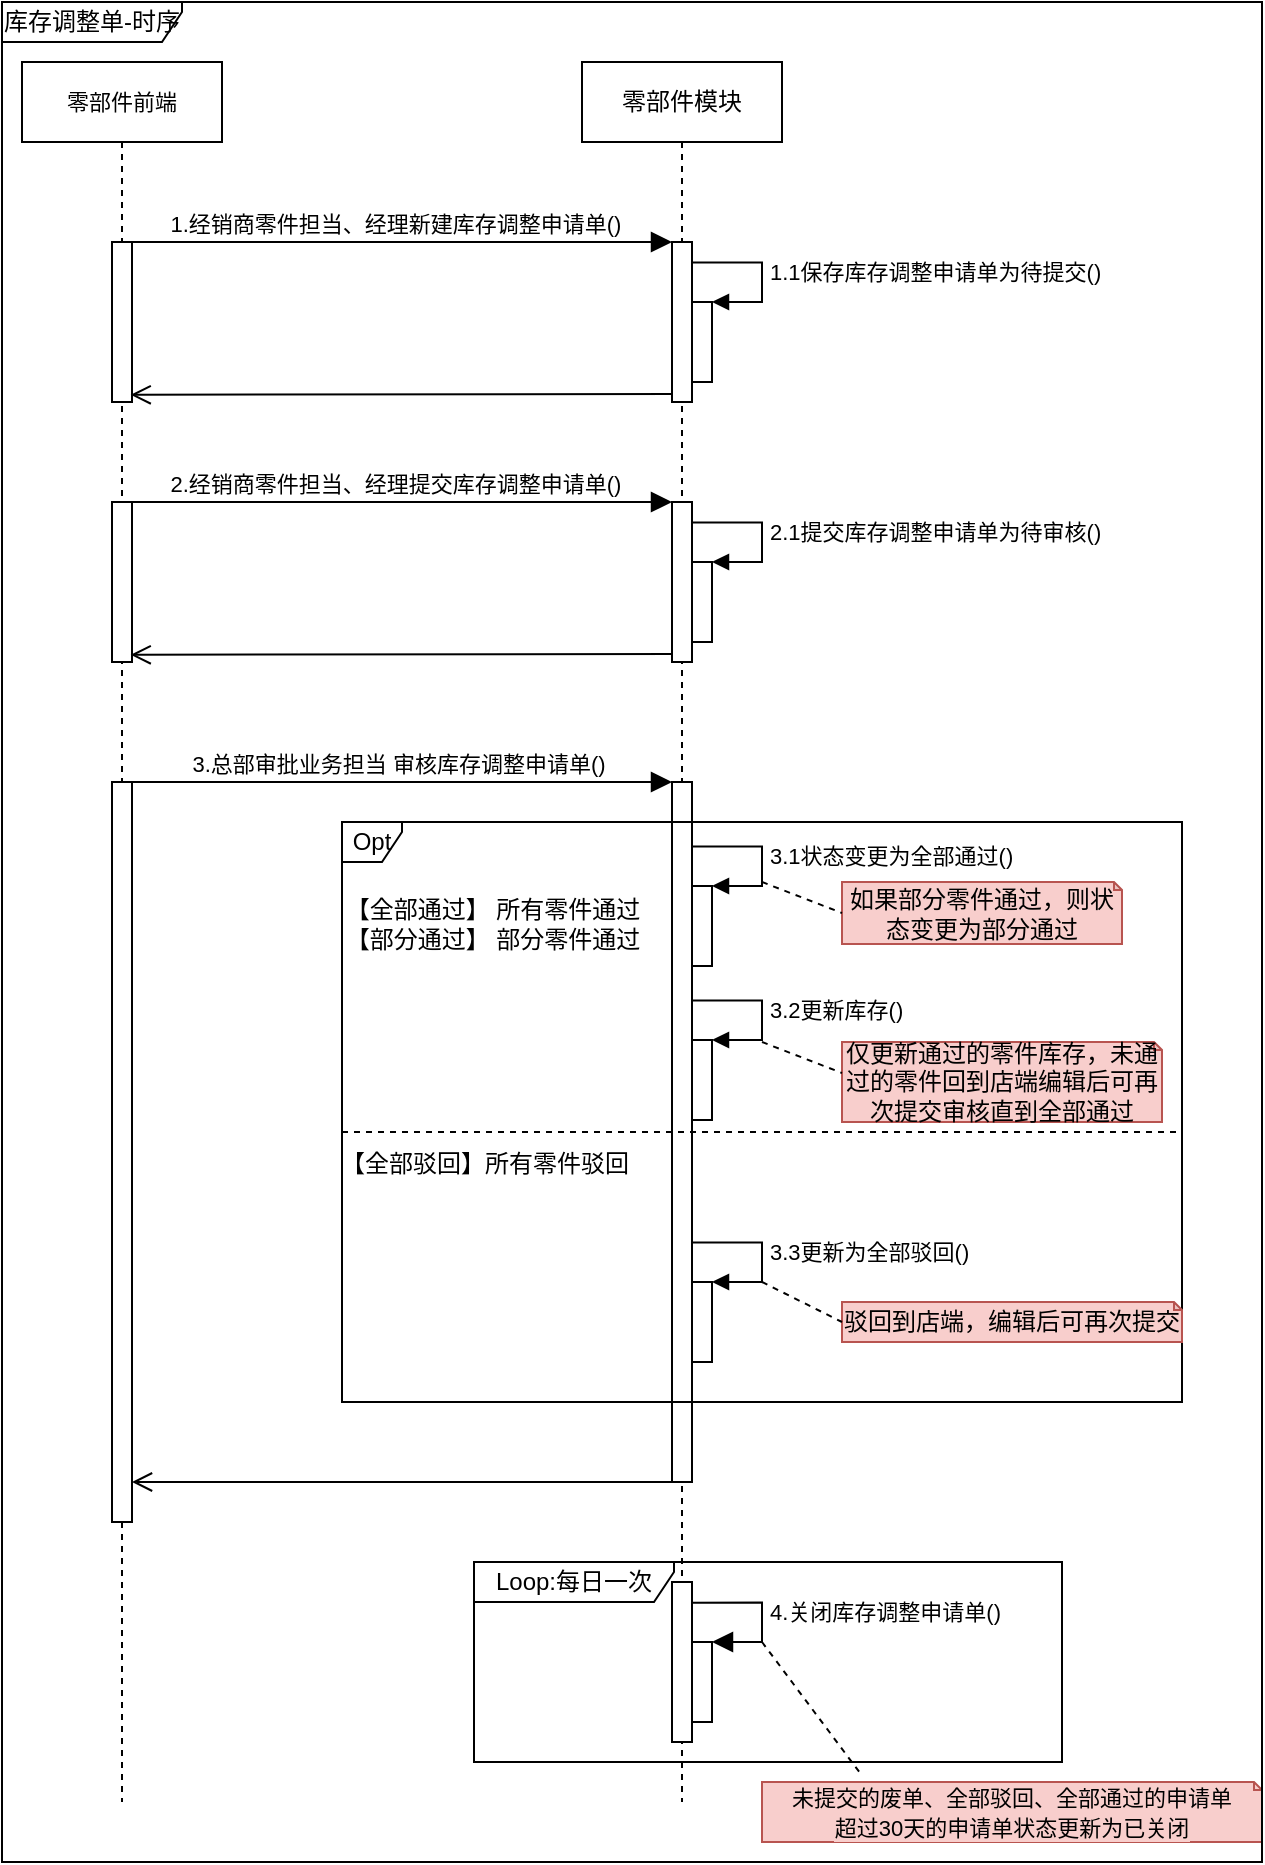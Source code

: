 <mxfile version="16.4.5" type="github" pages="4">
  <diagram id="KpkEGQ409U3p1T-nQ_Iy" name="时序图">
    <mxGraphModel dx="1806" dy="955" grid="1" gridSize="10" guides="1" tooltips="1" connect="1" arrows="1" fold="1" page="1" pageScale="1" pageWidth="827" pageHeight="1169" math="0" shadow="0">
      <root>
        <mxCell id="dMH_0dEpBMfl3PH4L_uG-0" />
        <mxCell id="dMH_0dEpBMfl3PH4L_uG-1" parent="dMH_0dEpBMfl3PH4L_uG-0" />
        <mxCell id="01sT2_j_ewfTkymeiKA3-0" value="&lt;span style=&quot;font-size: 11px ; background-color: rgb(255 , 255 , 255)&quot;&gt;零部件前端&lt;/span&gt;" style="shape=umlLifeline;perimeter=lifelinePerimeter;whiteSpace=wrap;html=1;container=1;collapsible=0;recursiveResize=0;outlineConnect=0;" parent="dMH_0dEpBMfl3PH4L_uG-1" vertex="1">
          <mxGeometry x="110" y="120" width="100" height="870" as="geometry" />
        </mxCell>
        <mxCell id="01sT2_j_ewfTkymeiKA3-10" value="" style="html=1;points=[];perimeter=orthogonalPerimeter;" parent="01sT2_j_ewfTkymeiKA3-0" vertex="1">
          <mxGeometry x="45" y="360" width="10" height="370" as="geometry" />
        </mxCell>
        <mxCell id="01sT2_j_ewfTkymeiKA3-2" value="零部件模块" style="shape=umlLifeline;perimeter=lifelinePerimeter;whiteSpace=wrap;html=1;container=1;collapsible=0;recursiveResize=0;outlineConnect=0;" parent="dMH_0dEpBMfl3PH4L_uG-1" vertex="1">
          <mxGeometry x="390" y="120" width="100" height="870" as="geometry" />
        </mxCell>
        <mxCell id="01sT2_j_ewfTkymeiKA3-3" value="1.1获取零件档案数据" style="edgeStyle=orthogonalEdgeStyle;html=1;align=left;spacingLeft=2;endArrow=block;rounded=0;entryX=1;entryY=0;endSize=6;targetPerimeterSpacing=-1;strokeColor=#1A1A1A;exitX=1;exitY=0.13;exitDx=0;exitDy=0;exitPerimeter=0;" parent="01sT2_j_ewfTkymeiKA3-2" edge="1">
          <mxGeometry relative="1" as="geometry">
            <mxPoint x="55" y="119.9" as="sourcePoint" />
            <Array as="points">
              <mxPoint x="90" y="120" />
              <mxPoint x="90" y="140" />
            </Array>
          </mxGeometry>
        </mxCell>
        <mxCell id="hbXLV57Qmul_VOZRptlu-0" value="" style="html=1;points=[];perimeter=orthogonalPerimeter;" parent="01sT2_j_ewfTkymeiKA3-2" vertex="1">
          <mxGeometry x="45" y="760" width="10" height="80" as="geometry" />
        </mxCell>
        <mxCell id="hbXLV57Qmul_VOZRptlu-3" value="" style="html=1;points=[];perimeter=orthogonalPerimeter;" parent="01sT2_j_ewfTkymeiKA3-2" vertex="1">
          <mxGeometry x="55" y="790" width="10" height="40" as="geometry" />
        </mxCell>
        <mxCell id="hbXLV57Qmul_VOZRptlu-4" value="4.关闭库存调整申请单()" style="edgeStyle=orthogonalEdgeStyle;html=1;align=left;spacingLeft=2;endArrow=block;rounded=0;entryX=1;entryY=0;startSize=14;endSize=8;exitX=1.023;exitY=0.129;exitDx=0;exitDy=0;exitPerimeter=0;" parent="01sT2_j_ewfTkymeiKA3-2" source="hbXLV57Qmul_VOZRptlu-0" target="hbXLV57Qmul_VOZRptlu-3" edge="1">
          <mxGeometry relative="1" as="geometry">
            <mxPoint x="60" y="770" as="sourcePoint" />
            <Array as="points">
              <mxPoint x="90" y="770" />
              <mxPoint x="90" y="790" />
            </Array>
          </mxGeometry>
        </mxCell>
        <mxCell id="01sT2_j_ewfTkymeiKA3-11" value="" style="html=1;points=[];perimeter=orthogonalPerimeter;" parent="dMH_0dEpBMfl3PH4L_uG-1" vertex="1">
          <mxGeometry x="435" y="480" width="10" height="350" as="geometry" />
        </mxCell>
        <mxCell id="01sT2_j_ewfTkymeiKA3-12" value="3.总部审批业务担当 审核库存调整申请单()" style="html=1;verticalAlign=bottom;endArrow=block;entryX=0;entryY=0;rounded=0;endSize=8;" parent="dMH_0dEpBMfl3PH4L_uG-1" target="01sT2_j_ewfTkymeiKA3-11" edge="1">
          <mxGeometry relative="1" as="geometry">
            <mxPoint x="160" y="480" as="sourcePoint" />
          </mxGeometry>
        </mxCell>
        <mxCell id="01sT2_j_ewfTkymeiKA3-13" value="" style="html=1;verticalAlign=bottom;endArrow=open;endSize=8;exitX=0;exitY=0.95;rounded=0;" parent="dMH_0dEpBMfl3PH4L_uG-1" target="01sT2_j_ewfTkymeiKA3-10" edge="1">
          <mxGeometry relative="1" as="geometry">
            <mxPoint x="164.33" y="832" as="targetPoint" />
            <mxPoint x="435" y="830.0" as="sourcePoint" />
          </mxGeometry>
        </mxCell>
        <mxCell id="01sT2_j_ewfTkymeiKA3-14" value="" style="html=1;points=[];perimeter=orthogonalPerimeter;fillColor=#FFFFFF;" parent="dMH_0dEpBMfl3PH4L_uG-1" vertex="1">
          <mxGeometry x="445" y="532" width="10" height="40" as="geometry" />
        </mxCell>
        <mxCell id="01sT2_j_ewfTkymeiKA3-15" value="3.1状态变更为全部通过()" style="edgeStyle=orthogonalEdgeStyle;html=1;align=left;spacingLeft=2;endArrow=block;rounded=0;entryX=1;entryY=0;exitX=1.022;exitY=0.128;exitDx=0;exitDy=0;exitPerimeter=0;" parent="dMH_0dEpBMfl3PH4L_uG-1" target="01sT2_j_ewfTkymeiKA3-14" edge="1">
          <mxGeometry relative="1" as="geometry">
            <mxPoint x="445.22" y="512.24" as="sourcePoint" />
            <Array as="points">
              <mxPoint x="480" y="512" />
              <mxPoint x="480" y="532" />
            </Array>
          </mxGeometry>
        </mxCell>
        <mxCell id="hysKCnYTG792oOM7qKN0-2" value="" style="html=1;points=[];perimeter=orthogonalPerimeter;fillColor=#FFFFFF;" parent="dMH_0dEpBMfl3PH4L_uG-1" vertex="1">
          <mxGeometry x="445" y="730" width="10" height="40" as="geometry" />
        </mxCell>
        <mxCell id="hysKCnYTG792oOM7qKN0-3" value="3.3更新为全部驳回()" style="edgeStyle=orthogonalEdgeStyle;html=1;align=left;spacingLeft=2;endArrow=block;rounded=0;entryX=1;entryY=0;exitX=1.022;exitY=0.128;exitDx=0;exitDy=0;exitPerimeter=0;" parent="dMH_0dEpBMfl3PH4L_uG-1" target="hysKCnYTG792oOM7qKN0-2" edge="1">
          <mxGeometry relative="1" as="geometry">
            <mxPoint x="445.22" y="710.24" as="sourcePoint" />
            <Array as="points">
              <mxPoint x="480" y="710" />
              <mxPoint x="480" y="730" />
            </Array>
          </mxGeometry>
        </mxCell>
        <mxCell id="hysKCnYTG792oOM7qKN0-7" value="Opt" style="shape=umlFrame;whiteSpace=wrap;html=1;width=30;height=20;" parent="dMH_0dEpBMfl3PH4L_uG-1" vertex="1">
          <mxGeometry x="270" y="500" width="420" height="290" as="geometry" />
        </mxCell>
        <mxCell id="hysKCnYTG792oOM7qKN0-8" value="" style="html=1;points=[];perimeter=orthogonalPerimeter;fillColor=#FFFFFF;" parent="dMH_0dEpBMfl3PH4L_uG-1" vertex="1">
          <mxGeometry x="445" y="609" width="10" height="40" as="geometry" />
        </mxCell>
        <mxCell id="hysKCnYTG792oOM7qKN0-9" value="3.2更新库存()" style="edgeStyle=orthogonalEdgeStyle;html=1;align=left;spacingLeft=2;endArrow=block;rounded=0;entryX=1;entryY=0;exitX=1.022;exitY=0.128;exitDx=0;exitDy=0;exitPerimeter=0;" parent="dMH_0dEpBMfl3PH4L_uG-1" target="hysKCnYTG792oOM7qKN0-8" edge="1">
          <mxGeometry relative="1" as="geometry">
            <mxPoint x="445.22" y="589.24" as="sourcePoint" />
            <Array as="points">
              <mxPoint x="480" y="589" />
              <mxPoint x="480" y="609" />
            </Array>
          </mxGeometry>
        </mxCell>
        <mxCell id="hysKCnYTG792oOM7qKN0-10" value="如果部分零件通过，则状态变更为部分通过" style="shape=note;whiteSpace=wrap;html=1;backgroundOutline=1;darkOpacity=0.05;size=4;fillColor=#f8cecc;strokeColor=#b85450;" parent="dMH_0dEpBMfl3PH4L_uG-1" vertex="1">
          <mxGeometry x="520" y="530" width="140" height="31" as="geometry" />
        </mxCell>
        <mxCell id="hysKCnYTG792oOM7qKN0-11" value="" style="endArrow=none;dashed=1;html=1;rounded=0;endSize=8;entryX=0;entryY=0.5;entryDx=0;entryDy=0;entryPerimeter=0;" parent="dMH_0dEpBMfl3PH4L_uG-1" target="hysKCnYTG792oOM7qKN0-10" edge="1">
          <mxGeometry width="50" height="50" relative="1" as="geometry">
            <mxPoint x="480" y="530" as="sourcePoint" />
            <mxPoint x="570" y="560" as="targetPoint" />
          </mxGeometry>
        </mxCell>
        <mxCell id="hysKCnYTG792oOM7qKN0-12" value="" style="line;strokeWidth=1;rotatable=0;dashed=1;labelPosition=right;align=left;verticalAlign=middle;spacingTop=0;spacingLeft=6;points=[];portConstraint=eastwest;" parent="dMH_0dEpBMfl3PH4L_uG-1" vertex="1">
          <mxGeometry x="270" y="650" width="420" height="10" as="geometry" />
        </mxCell>
        <mxCell id="hysKCnYTG792oOM7qKN0-13" value="仅更新通过的零件库存，未通过的零件回到店端编辑后可再次提交审核直到全部通过" style="shape=note;whiteSpace=wrap;html=1;backgroundOutline=1;darkOpacity=0.05;size=4;fillColor=#f8cecc;strokeColor=#b85450;" parent="dMH_0dEpBMfl3PH4L_uG-1" vertex="1">
          <mxGeometry x="520" y="610" width="160" height="40" as="geometry" />
        </mxCell>
        <mxCell id="hysKCnYTG792oOM7qKN0-14" value="" style="endArrow=none;dashed=1;html=1;rounded=0;endSize=8;entryX=0;entryY=0.5;entryDx=0;entryDy=0;entryPerimeter=0;" parent="dMH_0dEpBMfl3PH4L_uG-1" edge="1">
          <mxGeometry width="50" height="50" relative="1" as="geometry">
            <mxPoint x="480" y="610" as="sourcePoint" />
            <mxPoint x="520" y="625.5" as="targetPoint" />
          </mxGeometry>
        </mxCell>
        <mxCell id="hysKCnYTG792oOM7qKN0-15" value="【全部通过】 所有零件通过&lt;br&gt;【部分通过】 部分零件通过" style="text;html=1;align=center;verticalAlign=middle;resizable=0;points=[];autosize=1;strokeColor=none;fillColor=none;" parent="dMH_0dEpBMfl3PH4L_uG-1" vertex="1">
          <mxGeometry x="265" y="536" width="160" height="30" as="geometry" />
        </mxCell>
        <mxCell id="hysKCnYTG792oOM7qKN0-16" value="【全部驳回】所有零件驳回" style="text;html=1;align=center;verticalAlign=middle;resizable=0;points=[];autosize=1;strokeColor=none;fillColor=none;" parent="dMH_0dEpBMfl3PH4L_uG-1" vertex="1">
          <mxGeometry x="261" y="661" width="160" height="20" as="geometry" />
        </mxCell>
        <mxCell id="hysKCnYTG792oOM7qKN0-17" value="驳回到店端，编辑后可再次提交" style="shape=note;whiteSpace=wrap;html=1;backgroundOutline=1;darkOpacity=0.05;size=4;fillColor=#f8cecc;strokeColor=#b85450;" parent="dMH_0dEpBMfl3PH4L_uG-1" vertex="1">
          <mxGeometry x="520" y="740" width="170" height="20" as="geometry" />
        </mxCell>
        <mxCell id="hysKCnYTG792oOM7qKN0-18" value="" style="endArrow=none;dashed=1;html=1;rounded=0;endSize=8;entryX=0;entryY=0.5;entryDx=0;entryDy=0;entryPerimeter=0;" parent="dMH_0dEpBMfl3PH4L_uG-1" target="hysKCnYTG792oOM7qKN0-17" edge="1">
          <mxGeometry width="50" height="50" relative="1" as="geometry">
            <mxPoint x="480" y="730" as="sourcePoint" />
            <mxPoint x="520" y="745.5" as="targetPoint" />
          </mxGeometry>
        </mxCell>
        <mxCell id="B54YnUm7SQSFbyslBy3h-0" value="" style="html=1;points=[];perimeter=orthogonalPerimeter;" parent="dMH_0dEpBMfl3PH4L_uG-1" vertex="1">
          <mxGeometry x="155" y="210" width="10" height="80" as="geometry" />
        </mxCell>
        <mxCell id="B54YnUm7SQSFbyslBy3h-1" value="" style="html=1;points=[];perimeter=orthogonalPerimeter;" parent="dMH_0dEpBMfl3PH4L_uG-1" vertex="1">
          <mxGeometry x="435" y="210" width="10" height="80" as="geometry" />
        </mxCell>
        <mxCell id="B54YnUm7SQSFbyslBy3h-2" value="1.经销商零件担当、经理新建库存调整申请单()&amp;nbsp;" style="html=1;verticalAlign=bottom;endArrow=block;entryX=0;entryY=0;rounded=0;endSize=8;" parent="dMH_0dEpBMfl3PH4L_uG-1" target="B54YnUm7SQSFbyslBy3h-1" edge="1">
          <mxGeometry relative="1" as="geometry">
            <mxPoint x="160" y="210" as="sourcePoint" />
          </mxGeometry>
        </mxCell>
        <mxCell id="B54YnUm7SQSFbyslBy3h-3" value="" style="html=1;verticalAlign=bottom;endArrow=open;endSize=8;exitX=0;exitY=0.95;rounded=0;entryX=0.933;entryY=0.955;entryDx=0;entryDy=0;entryPerimeter=0;" parent="dMH_0dEpBMfl3PH4L_uG-1" source="B54YnUm7SQSFbyslBy3h-1" target="B54YnUm7SQSFbyslBy3h-0" edge="1">
          <mxGeometry relative="1" as="geometry">
            <mxPoint x="160" y="286" as="targetPoint" />
          </mxGeometry>
        </mxCell>
        <mxCell id="B54YnUm7SQSFbyslBy3h-4" value="" style="html=1;points=[];perimeter=orthogonalPerimeter;fillColor=#FFFFFF;" parent="dMH_0dEpBMfl3PH4L_uG-1" vertex="1">
          <mxGeometry x="445" y="240" width="10" height="40" as="geometry" />
        </mxCell>
        <mxCell id="B54YnUm7SQSFbyslBy3h-5" value="1.1保存库存调整申请单为待提交()" style="edgeStyle=orthogonalEdgeStyle;html=1;align=left;spacingLeft=2;endArrow=block;rounded=0;entryX=1;entryY=0;exitX=1.022;exitY=0.128;exitDx=0;exitDy=0;exitPerimeter=0;" parent="dMH_0dEpBMfl3PH4L_uG-1" target="B54YnUm7SQSFbyslBy3h-4" edge="1">
          <mxGeometry relative="1" as="geometry">
            <mxPoint x="445.22" y="220.24" as="sourcePoint" />
            <Array as="points">
              <mxPoint x="480" y="220" />
              <mxPoint x="480" y="240" />
            </Array>
          </mxGeometry>
        </mxCell>
        <mxCell id="B54YnUm7SQSFbyslBy3h-6" value="" style="html=1;points=[];perimeter=orthogonalPerimeter;" parent="dMH_0dEpBMfl3PH4L_uG-1" vertex="1">
          <mxGeometry x="155" y="340" width="10" height="80" as="geometry" />
        </mxCell>
        <mxCell id="B54YnUm7SQSFbyslBy3h-7" value="" style="html=1;points=[];perimeter=orthogonalPerimeter;" parent="dMH_0dEpBMfl3PH4L_uG-1" vertex="1">
          <mxGeometry x="435" y="340" width="10" height="80" as="geometry" />
        </mxCell>
        <mxCell id="B54YnUm7SQSFbyslBy3h-8" value="2.经销商零件担当、经理提交库存调整申请单()&amp;nbsp;" style="html=1;verticalAlign=bottom;endArrow=block;entryX=0;entryY=0;rounded=0;endSize=8;" parent="dMH_0dEpBMfl3PH4L_uG-1" target="B54YnUm7SQSFbyslBy3h-7" edge="1">
          <mxGeometry relative="1" as="geometry">
            <mxPoint x="160" y="340" as="sourcePoint" />
          </mxGeometry>
        </mxCell>
        <mxCell id="B54YnUm7SQSFbyslBy3h-9" value="" style="html=1;verticalAlign=bottom;endArrow=open;endSize=8;exitX=0;exitY=0.95;rounded=0;entryX=0.933;entryY=0.955;entryDx=0;entryDy=0;entryPerimeter=0;" parent="dMH_0dEpBMfl3PH4L_uG-1" source="B54YnUm7SQSFbyslBy3h-7" target="B54YnUm7SQSFbyslBy3h-6" edge="1">
          <mxGeometry relative="1" as="geometry">
            <mxPoint x="160" y="416" as="targetPoint" />
          </mxGeometry>
        </mxCell>
        <mxCell id="B54YnUm7SQSFbyslBy3h-10" value="" style="html=1;points=[];perimeter=orthogonalPerimeter;fillColor=#FFFFFF;" parent="dMH_0dEpBMfl3PH4L_uG-1" vertex="1">
          <mxGeometry x="445" y="370" width="10" height="40" as="geometry" />
        </mxCell>
        <mxCell id="B54YnUm7SQSFbyslBy3h-11" value="2.1提交库存调整申请单为待审核()" style="edgeStyle=orthogonalEdgeStyle;html=1;align=left;spacingLeft=2;endArrow=block;rounded=0;entryX=1;entryY=0;exitX=1.022;exitY=0.128;exitDx=0;exitDy=0;exitPerimeter=0;" parent="dMH_0dEpBMfl3PH4L_uG-1" target="B54YnUm7SQSFbyslBy3h-10" edge="1">
          <mxGeometry relative="1" as="geometry">
            <mxPoint x="445.22" y="350.24" as="sourcePoint" />
            <Array as="points">
              <mxPoint x="480" y="350" />
              <mxPoint x="480" y="370" />
            </Array>
          </mxGeometry>
        </mxCell>
        <mxCell id="hbXLV57Qmul_VOZRptlu-5" value="&lt;span style=&quot;background-color: rgb(248 , 206 , 204)&quot;&gt;&lt;span style=&quot;font-size: 11px ; text-align: left&quot;&gt;未提交的废单、全部驳回、全部通过的申请单&lt;/span&gt;&lt;br style=&quot;font-size: 11px ; text-align: left&quot;&gt;&lt;span style=&quot;font-size: 11px ; text-align: left&quot;&gt;超过30天的申请单状态更新为已关闭&lt;/span&gt;&lt;/span&gt;" style="shape=note;size=4;whiteSpace=wrap;html=1;fillColor=#f8cecc;strokeColor=#b85450;" parent="dMH_0dEpBMfl3PH4L_uG-1" vertex="1">
          <mxGeometry x="480" y="980" width="250" height="30" as="geometry" />
        </mxCell>
        <mxCell id="hbXLV57Qmul_VOZRptlu-6" value="" style="endArrow=none;dashed=1;html=1;rounded=0;endSize=8;entryX=0.196;entryY=-0.151;entryDx=0;entryDy=0;entryPerimeter=0;" parent="dMH_0dEpBMfl3PH4L_uG-1" target="hbXLV57Qmul_VOZRptlu-5" edge="1">
          <mxGeometry width="50" height="50" relative="1" as="geometry">
            <mxPoint x="480" y="910" as="sourcePoint" />
            <mxPoint x="520" y="930" as="targetPoint" />
          </mxGeometry>
        </mxCell>
        <mxCell id="3NVWOy3F8VKgmfq68ax4-1" value="库存调整单-时序" style="shape=umlFrame;whiteSpace=wrap;html=1;fillColor=#FFFFFF;width=90;height=20;" parent="dMH_0dEpBMfl3PH4L_uG-1" vertex="1">
          <mxGeometry x="100" y="90" width="630" height="930" as="geometry" />
        </mxCell>
        <mxCell id="3NVWOy3F8VKgmfq68ax4-2" value="Loop:每日一次" style="shape=umlFrame;whiteSpace=wrap;html=1;fillColor=#FFFFFF;width=100;height=20;" parent="dMH_0dEpBMfl3PH4L_uG-1" vertex="1">
          <mxGeometry x="336" y="870" width="294" height="100" as="geometry" />
        </mxCell>
      </root>
    </mxGraphModel>
  </diagram>
  <diagram id="1weqx7i3Zt6CdPhyrl3k" name="审核-行为图">
    <mxGraphModel dx="1806" dy="955" grid="1" gridSize="10" guides="1" tooltips="1" connect="1" arrows="1" fold="1" page="1" pageScale="1" pageWidth="827" pageHeight="1169" math="0" shadow="0">
      <root>
        <mxCell id="PVDpojOrxvgwT7yR8eio-0" />
        <mxCell id="PVDpojOrxvgwT7yR8eio-1" parent="PVDpojOrxvgwT7yR8eio-0" />
        <mxCell id="wpYmfyQto9yeINCN27tz-4" value="零部件前端" style="shape=umlLifeline;perimeter=lifelinePerimeter;whiteSpace=wrap;html=1;container=1;collapsible=0;recursiveResize=0;outlineConnect=0;labelBackgroundColor=#FFFFFF;strokeColor=default;fillColor=default;" parent="PVDpojOrxvgwT7yR8eio-1" vertex="1">
          <mxGeometry x="40" y="120" width="100" height="800" as="geometry" />
        </mxCell>
        <mxCell id="jKjF-aAcpFzyUoy3z2Qd-0" value="" style="html=1;points=[];perimeter=orthogonalPerimeter;fillColor=#FFFFFF;" parent="wpYmfyQto9yeINCN27tz-4" vertex="1">
          <mxGeometry x="45" y="120" width="10" height="670" as="geometry" />
        </mxCell>
        <mxCell id="wpYmfyQto9yeINCN27tz-5" value="应用层-零部件聚合服务" style="shape=umlLifeline;perimeter=lifelinePerimeter;whiteSpace=wrap;html=1;container=1;collapsible=0;recursiveResize=0;outlineConnect=0;labelBackgroundColor=#FFFFFF;strokeColor=default;fillColor=default;" parent="PVDpojOrxvgwT7yR8eio-1" vertex="1">
          <mxGeometry x="413.5" y="120" width="100" height="800" as="geometry" />
        </mxCell>
        <mxCell id="jKjF-aAcpFzyUoy3z2Qd-2" value="" style="html=1;points=[];perimeter=orthogonalPerimeter;fillColor=#FFFFFF;" parent="wpYmfyQto9yeINCN27tz-5" vertex="1">
          <mxGeometry x="45" y="160" width="10" height="550" as="geometry" />
        </mxCell>
        <mxCell id="APzES4uNsAzaqkppAaz5-0" value="1.1调用库存聚合，&lt;br&gt;审批库存调整申请单()" style="html=1;verticalAlign=bottom;endArrow=block;rounded=0;" parent="wpYmfyQto9yeINCN27tz-5" source="wpYmfyQto9yeINCN27tz-7" edge="1">
          <mxGeometry width="80" relative="1" as="geometry">
            <mxPoint x="-35" y="160" as="sourcePoint" />
            <mxPoint x="45" y="160" as="targetPoint" />
          </mxGeometry>
        </mxCell>
        <mxCell id="APzES4uNsAzaqkppAaz5-1" value="" style="html=1;points=[];perimeter=orthogonalPerimeter;fillColor=#FFFFFF;" parent="wpYmfyQto9yeINCN27tz-5" vertex="1">
          <mxGeometry x="55" y="210" width="10" height="40" as="geometry" />
        </mxCell>
        <mxCell id="APzES4uNsAzaqkppAaz5-2" value="1.1.1参数合规性校验()" style="edgeStyle=orthogonalEdgeStyle;html=1;align=left;spacingLeft=2;endArrow=block;rounded=0;entryX=1;entryY=0;exitX=0.981;exitY=0.044;exitDx=0;exitDy=0;exitPerimeter=0;" parent="wpYmfyQto9yeINCN27tz-5" source="jKjF-aAcpFzyUoy3z2Qd-2" target="APzES4uNsAzaqkppAaz5-1" edge="1">
          <mxGeometry relative="1" as="geometry">
            <mxPoint x="60" y="190" as="sourcePoint" />
            <Array as="points">
              <mxPoint x="90" y="190" />
              <mxPoint x="90" y="210" />
            </Array>
          </mxGeometry>
        </mxCell>
        <mxCell id="4KbSvLwllQu7x9LMoli2-0" value="" style="html=1;verticalAlign=bottom;endArrow=open;dashed=1;endSize=8;rounded=0;" edge="1" parent="wpYmfyQto9yeINCN27tz-5" target="jKjF-aAcpFzyUoy3z2Qd-1">
          <mxGeometry relative="1" as="geometry">
            <mxPoint x="45" y="710" as="sourcePoint" />
            <mxPoint x="-35" y="710" as="targetPoint" />
          </mxGeometry>
        </mxCell>
        <mxCell id="wpYmfyQto9yeINCN27tz-6" value="领域层-库存管理原子服务" style="shape=umlLifeline;perimeter=lifelinePerimeter;whiteSpace=wrap;html=1;container=1;collapsible=0;recursiveResize=0;outlineConnect=0;labelBackgroundColor=#FFFFFF;strokeColor=default;fillColor=default;" parent="PVDpojOrxvgwT7yR8eio-1" vertex="1">
          <mxGeometry x="600" y="120" width="100" height="800" as="geometry" />
        </mxCell>
        <mxCell id="APzES4uNsAzaqkppAaz5-5" value="" style="html=1;points=[];perimeter=orthogonalPerimeter;fillColor=#FFFFFF;" parent="wpYmfyQto9yeINCN27tz-6" vertex="1">
          <mxGeometry x="45" y="300" width="10" height="80" as="geometry" />
        </mxCell>
        <mxCell id="APzES4uNsAzaqkppAaz5-15" value="" style="html=1;points=[];perimeter=orthogonalPerimeter;fillColor=#FFFFFF;" parent="wpYmfyQto9yeINCN27tz-6" vertex="1">
          <mxGeometry x="55" y="330" width="10" height="40" as="geometry" />
        </mxCell>
        <mxCell id="APzES4uNsAzaqkppAaz5-16" value="1.1.2.1更新为全部通过()" style="edgeStyle=orthogonalEdgeStyle;html=1;align=left;spacingLeft=2;endArrow=block;rounded=0;entryX=1;entryY=0;exitX=1.008;exitY=0.133;exitDx=0;exitDy=0;exitPerimeter=0;" parent="wpYmfyQto9yeINCN27tz-6" source="APzES4uNsAzaqkppAaz5-5" target="APzES4uNsAzaqkppAaz5-15" edge="1">
          <mxGeometry relative="1" as="geometry">
            <mxPoint x="60" y="310" as="sourcePoint" />
            <Array as="points">
              <mxPoint x="90" y="311" />
              <mxPoint x="90" y="330" />
            </Array>
          </mxGeometry>
        </mxCell>
        <mxCell id="wpYmfyQto9yeINCN27tz-7" value="接口-BFF服务" style="shape=umlLifeline;perimeter=lifelinePerimeter;whiteSpace=wrap;html=1;container=1;collapsible=0;recursiveResize=0;outlineConnect=0;labelBackgroundColor=#FFFFFF;strokeColor=default;fillColor=default;" parent="PVDpojOrxvgwT7yR8eio-1" vertex="1">
          <mxGeometry x="230" y="120" width="100" height="800" as="geometry" />
        </mxCell>
        <mxCell id="jKjF-aAcpFzyUoy3z2Qd-1" value="" style="html=1;points=[];perimeter=orthogonalPerimeter;fillColor=#FFFFFF;" parent="wpYmfyQto9yeINCN27tz-7" vertex="1">
          <mxGeometry x="45" y="140" width="10" height="610" as="geometry" />
        </mxCell>
        <mxCell id="jKjF-aAcpFzyUoy3z2Qd-3" value="1.审批库存调整申请单()" style="html=1;verticalAlign=bottom;endArrow=block;rounded=0;" parent="PVDpojOrxvgwT7yR8eio-1" target="wpYmfyQto9yeINCN27tz-7" edge="1">
          <mxGeometry width="80" relative="1" as="geometry">
            <mxPoint x="95" y="260" as="sourcePoint" />
            <mxPoint x="175" y="260" as="targetPoint" />
          </mxGeometry>
        </mxCell>
        <mxCell id="m8ntFyl0loYx19jeg254-0" value="【总部审批业务担当】" style="text;html=1;align=center;verticalAlign=middle;resizable=0;points=[];autosize=1;strokeColor=none;fillColor=none;" parent="PVDpojOrxvgwT7yR8eio-1" vertex="1">
          <mxGeometry x="14" y="200" width="140" height="20" as="geometry" />
        </mxCell>
        <mxCell id="APzES4uNsAzaqkppAaz5-6" value="1.1.2调用库存管理原子服务()" style="html=1;verticalAlign=bottom;endArrow=block;entryX=0;entryY=0;rounded=0;" parent="PVDpojOrxvgwT7yR8eio-1" target="APzES4uNsAzaqkppAaz5-5" edge="1">
          <mxGeometry relative="1" as="geometry">
            <mxPoint x="469" y="420" as="sourcePoint" />
          </mxGeometry>
        </mxCell>
        <mxCell id="APzES4uNsAzaqkppAaz5-7" value="" style="html=1;verticalAlign=bottom;endArrow=open;dashed=1;endSize=8;exitX=0;exitY=0.95;rounded=0;" parent="PVDpojOrxvgwT7yR8eio-1" edge="1">
          <mxGeometry relative="1" as="geometry">
            <mxPoint x="469" y="500" as="targetPoint" />
            <mxPoint x="645" y="500.0" as="sourcePoint" />
          </mxGeometry>
        </mxCell>
        <mxCell id="APzES4uNsAzaqkppAaz5-11" value="" style="html=1;points=[];perimeter=orthogonalPerimeter;fillColor=#FFFFFF;" parent="PVDpojOrxvgwT7yR8eio-1" vertex="1">
          <mxGeometry x="645" y="710" width="10" height="80" as="geometry" />
        </mxCell>
        <mxCell id="APzES4uNsAzaqkppAaz5-12" value="1.1.4调用库存管理原子服务()" style="html=1;verticalAlign=bottom;endArrow=block;entryX=0;entryY=0;rounded=0;" parent="PVDpojOrxvgwT7yR8eio-1" target="APzES4uNsAzaqkppAaz5-11" edge="1">
          <mxGeometry relative="1" as="geometry">
            <mxPoint x="469" y="710" as="sourcePoint" />
          </mxGeometry>
        </mxCell>
        <mxCell id="APzES4uNsAzaqkppAaz5-13" value="" style="html=1;verticalAlign=bottom;endArrow=open;dashed=1;endSize=8;exitX=0;exitY=0.95;rounded=0;" parent="PVDpojOrxvgwT7yR8eio-1" source="APzES4uNsAzaqkppAaz5-11" edge="1">
          <mxGeometry relative="1" as="geometry">
            <mxPoint x="469" y="786" as="targetPoint" />
          </mxGeometry>
        </mxCell>
        <mxCell id="APzES4uNsAzaqkppAaz5-14" value="Opt" style="shape=umlFrame;whiteSpace=wrap;html=1;fillColor=#FFFFFF;" parent="PVDpojOrxvgwT7yR8eio-1" vertex="1">
          <mxGeometry x="310" y="400" width="550" height="400" as="geometry" />
        </mxCell>
        <mxCell id="APzES4uNsAzaqkppAaz5-19" value="" style="html=1;points=[];perimeter=orthogonalPerimeter;fillColor=#FFFFFF;" parent="PVDpojOrxvgwT7yR8eio-1" vertex="1">
          <mxGeometry x="655" y="740" width="10" height="40" as="geometry" />
        </mxCell>
        <mxCell id="APzES4uNsAzaqkppAaz5-20" value="1.1.4.1更新状态为全部驳回" style="edgeStyle=orthogonalEdgeStyle;html=1;align=left;spacingLeft=2;endArrow=block;rounded=0;entryX=1;entryY=0;exitX=1.008;exitY=0.133;exitDx=0;exitDy=0;exitPerimeter=0;" parent="PVDpojOrxvgwT7yR8eio-1" target="APzES4uNsAzaqkppAaz5-19" edge="1">
          <mxGeometry relative="1" as="geometry">
            <mxPoint x="655.08" y="720.64" as="sourcePoint" />
            <Array as="points">
              <mxPoint x="690" y="721" />
              <mxPoint x="690" y="740" />
            </Array>
          </mxGeometry>
        </mxCell>
        <mxCell id="K3gEjnHuVaCB679Ho0rF-1" value="" style="html=1;points=[];perimeter=orthogonalPerimeter;fillColor=#FFFFFF;" parent="PVDpojOrxvgwT7yR8eio-1" vertex="1">
          <mxGeometry x="655" y="560" width="10" height="40" as="geometry" />
        </mxCell>
        <mxCell id="K3gEjnHuVaCB679Ho0rF-2" value="1.1.3.1更新库存()" style="edgeStyle=orthogonalEdgeStyle;html=1;align=left;spacingLeft=2;endArrow=block;rounded=0;entryX=1;entryY=0;exitX=1.008;exitY=0.133;exitDx=0;exitDy=0;exitPerimeter=0;" parent="PVDpojOrxvgwT7yR8eio-1" target="K3gEjnHuVaCB679Ho0rF-1" edge="1">
          <mxGeometry relative="1" as="geometry">
            <mxPoint x="655.08" y="540.64" as="sourcePoint" />
            <Array as="points">
              <mxPoint x="690" y="541" />
              <mxPoint x="690" y="560" />
            </Array>
          </mxGeometry>
        </mxCell>
        <mxCell id="K3gEjnHuVaCB679Ho0rF-3" value="1.1.3调用库存管理原子服务()" style="html=1;verticalAlign=bottom;endArrow=block;entryX=0.101;entryY=0.014;rounded=0;entryDx=0;entryDy=0;entryPerimeter=0;" parent="PVDpojOrxvgwT7yR8eio-1" target="4WxXhptlK3Z4NkCvkPC7-5" edge="1">
          <mxGeometry relative="1" as="geometry">
            <mxPoint x="469.0" y="530" as="sourcePoint" />
            <mxPoint x="785" y="530" as="targetPoint" />
          </mxGeometry>
        </mxCell>
        <mxCell id="K3gEjnHuVaCB679Ho0rF-4" value="" style="html=1;verticalAlign=bottom;endArrow=open;dashed=1;endSize=8;rounded=0;exitX=0.341;exitY=1.004;exitDx=0;exitDy=0;exitPerimeter=0;" parent="PVDpojOrxvgwT7yR8eio-1" edge="1" source="4WxXhptlK3Z4NkCvkPC7-5">
          <mxGeometry relative="1" as="geometry">
            <mxPoint x="469.0" y="610" as="targetPoint" />
            <mxPoint x="645" y="610.0" as="sourcePoint" />
          </mxGeometry>
        </mxCell>
        <mxCell id="TTaVU6x88zJ_q7A9ppCm-0" value="也可部分零件通过状态为部分通过" style="shape=note;whiteSpace=wrap;html=1;backgroundOutline=1;darkOpacity=0.05;size=8;fillColor=#f8cecc;strokeColor=#b85450;" vertex="1" parent="PVDpojOrxvgwT7yR8eio-1">
          <mxGeometry x="730" y="460" width="130" height="30" as="geometry" />
        </mxCell>
        <mxCell id="TTaVU6x88zJ_q7A9ppCm-1" value="" style="endArrow=none;dashed=1;html=1;rounded=0;entryX=0;entryY=0.5;entryDx=0;entryDy=0;entryPerimeter=0;" edge="1" parent="PVDpojOrxvgwT7yR8eio-1" target="TTaVU6x88zJ_q7A9ppCm-0">
          <mxGeometry width="50" height="50" relative="1" as="geometry">
            <mxPoint x="690" y="450" as="sourcePoint" />
            <mxPoint x="650" y="480" as="targetPoint" />
          </mxGeometry>
        </mxCell>
        <mxCell id="TTaVU6x88zJ_q7A9ppCm-2" value="仅更新通过的零件，部分未通过的可重新编辑提交" style="shape=note;whiteSpace=wrap;html=1;backgroundOutline=1;darkOpacity=0.05;size=8;fillColor=#f8cecc;strokeColor=#b85450;" vertex="1" parent="PVDpojOrxvgwT7yR8eio-1">
          <mxGeometry x="727" y="580" width="100" height="40" as="geometry" />
        </mxCell>
        <mxCell id="TTaVU6x88zJ_q7A9ppCm-3" value="" style="endArrow=none;dashed=1;html=1;rounded=0;entryX=0;entryY=0.5;entryDx=0;entryDy=0;entryPerimeter=0;" edge="1" parent="PVDpojOrxvgwT7yR8eio-1" target="TTaVU6x88zJ_q7A9ppCm-2">
          <mxGeometry width="50" height="50" relative="1" as="geometry">
            <mxPoint x="690" y="560" as="sourcePoint" />
            <mxPoint x="740" y="485" as="targetPoint" />
          </mxGeometry>
        </mxCell>
        <mxCell id="TTaVU6x88zJ_q7A9ppCm-4" value="" style="line;strokeWidth=1;fillColor=none;align=left;verticalAlign=middle;spacingTop=-1;spacingLeft=3;spacingRight=3;rotatable=0;labelPosition=right;points=[];portConstraint=eastwest;" vertex="1" parent="PVDpojOrxvgwT7yR8eio-1">
          <mxGeometry x="310" y="650" width="550" height="8" as="geometry" />
        </mxCell>
        <mxCell id="xWzTux4QjmfaTTr09EKh-0" value="【全部通过】 所有零件通过&lt;br&gt;【部分通过】 部分零件通过" style="text;html=1;align=center;verticalAlign=middle;resizable=0;points=[];autosize=1;strokeColor=none;fillColor=none;" vertex="1" parent="PVDpojOrxvgwT7yR8eio-1">
          <mxGeometry x="300" y="450" width="160" height="30" as="geometry" />
        </mxCell>
        <mxCell id="M2K89FAswkIyet5xe0-n-0" value="【全部驳回】所有零件驳回" style="text;html=1;align=center;verticalAlign=middle;resizable=0;points=[];autosize=1;strokeColor=none;fillColor=none;" vertex="1" parent="PVDpojOrxvgwT7yR8eio-1">
          <mxGeometry x="300" y="680" width="160" height="20" as="geometry" />
        </mxCell>
        <mxCell id="4KbSvLwllQu7x9LMoli2-1" value="" style="html=1;verticalAlign=bottom;endArrow=open;dashed=1;endSize=8;rounded=0;entryX=0.997;entryY=0.939;entryDx=0;entryDy=0;entryPerimeter=0;" edge="1" parent="PVDpojOrxvgwT7yR8eio-1" target="jKjF-aAcpFzyUoy3z2Qd-0">
          <mxGeometry relative="1" as="geometry">
            <mxPoint x="278.5" y="870.0" as="sourcePoint" />
            <mxPoint x="105" y="870.0" as="targetPoint" />
          </mxGeometry>
        </mxCell>
        <mxCell id="4WxXhptlK3Z4NkCvkPC7-5" value="" style="html=1;points=[];perimeter=orthogonalPerimeter;fillColor=#FFFFFF;" vertex="1" parent="PVDpojOrxvgwT7yR8eio-1">
          <mxGeometry x="645" y="530" width="10" height="80" as="geometry" />
        </mxCell>
        <mxCell id="o0LMgc7PJvwhPVhgZvbK-0" value="审核行为" style="shape=umlFrame;whiteSpace=wrap;html=1;width=70;height=20;" vertex="1" parent="PVDpojOrxvgwT7yR8eio-1">
          <mxGeometry x="20" y="80" width="960" height="840" as="geometry" />
        </mxCell>
      </root>
    </mxGraphModel>
  </diagram>
  <diagram id="kdZGtH4mZ9aiySJ-_8Ck" name="事件图">
    <mxGraphModel dx="1095" dy="579" grid="1" gridSize="10" guides="1" tooltips="1" connect="1" arrows="0" fold="1" page="1" pageScale="1" pageWidth="827" pageHeight="1169" math="0" shadow="0">
      <root>
        <mxCell id="3W6WqJMpqGZ4H0qzBmMQ-0" />
        <mxCell id="3W6WqJMpqGZ4H0qzBmMQ-1" parent="3W6WqJMpqGZ4H0qzBmMQ-0" />
        <mxCell id="3W6WqJMpqGZ4H0qzBmMQ-2" value="" style="verticalLabelPosition=bottom;verticalAlign=top;html=1;shape=mxgraph.basic.rect;fillColor2=none;strokeWidth=1;size=20;indent=5;fillColor=#B9E0A5;" parent="3W6WqJMpqGZ4H0qzBmMQ-1" vertex="1">
          <mxGeometry x="550" y="160" width="950" height="370" as="geometry" />
        </mxCell>
        <mxCell id="3W6WqJMpqGZ4H0qzBmMQ-9" value="提交" style="html=1;verticalAlign=bottom;endArrow=block;rounded=0;entryX=0;entryY=0.5;entryDx=0;entryDy=0;endFill=1;endSize=8;" parent="3W6WqJMpqGZ4H0qzBmMQ-1" target="4SFHawzw00CQyHeP9pkp-0" edge="1">
          <mxGeometry x="0.014" y="-10" width="80" relative="1" as="geometry">
            <mxPoint x="770" y="359.5" as="sourcePoint" />
            <mxPoint x="850" y="359.5" as="targetPoint" />
            <mxPoint as="offset" />
          </mxGeometry>
        </mxCell>
        <mxCell id="4SFHawzw00CQyHeP9pkp-0" value="&lt;span style=&quot;font-size: 11px ; background-color: rgb(255 , 255 , 255)&quot;&gt;待审批&lt;/span&gt;" style="html=1;fillColor=#FFFFFF;" parent="3W6WqJMpqGZ4H0qzBmMQ-1" vertex="1">
          <mxGeometry x="849" y="335" width="110" height="50" as="geometry" />
        </mxCell>
        <mxCell id="4SFHawzw00CQyHeP9pkp-6" value="&lt;span style=&quot;font-size: 11px ; background-color: rgb(255 , 255 , 255)&quot;&gt;全部驳回&lt;/span&gt;" style="html=1;fillColor=#FFFFFF;" parent="3W6WqJMpqGZ4H0qzBmMQ-1" vertex="1">
          <mxGeometry x="1090" y="370" width="110" height="50" as="geometry" />
        </mxCell>
        <mxCell id="8mjRhifexc327o-afTtR-9" style="edgeStyle=orthogonalEdgeStyle;curved=1;rounded=0;orthogonalLoop=1;jettySize=auto;html=1;exitX=1;exitY=0.5;exitDx=0;exitDy=0;entryX=0.75;entryY=1;entryDx=0;entryDy=0;dashed=1;endArrow=blockThin;endFill=1;" edge="1" parent="3W6WqJMpqGZ4H0qzBmMQ-1" source="4SFHawzw00CQyHeP9pkp-7" target="HCpisPJP8-vCLjsSUQ_C-0">
          <mxGeometry relative="1" as="geometry">
            <Array as="points">
              <mxPoint x="1280" y="325" />
              <mxPoint x="1280" y="170" />
              <mxPoint x="1077" y="170" />
            </Array>
          </mxGeometry>
        </mxCell>
        <mxCell id="8mjRhifexc327o-afTtR-11" value="事件通知下发库存" style="edgeLabel;html=1;align=center;verticalAlign=middle;resizable=0;points=[];" vertex="1" connectable="0" parent="8mjRhifexc327o-afTtR-9">
          <mxGeometry x="-0.162" y="6" relative="1" as="geometry">
            <mxPoint y="61" as="offset" />
          </mxGeometry>
        </mxCell>
        <mxCell id="4SFHawzw00CQyHeP9pkp-7" value="&lt;span style=&quot;font-size: 11px ; background-color: rgb(255 , 255 , 255)&quot;&gt;全部通过&lt;/span&gt;" style="html=1;fillColor=#FFFFFF;" parent="3W6WqJMpqGZ4H0qzBmMQ-1" vertex="1">
          <mxGeometry x="1090" y="300" width="110" height="50" as="geometry" />
        </mxCell>
        <mxCell id="8mjRhifexc327o-afTtR-8" style="edgeStyle=orthogonalEdgeStyle;curved=1;rounded=0;orthogonalLoop=1;jettySize=auto;html=1;exitX=1;exitY=0.5;exitDx=0;exitDy=0;entryX=0.75;entryY=1;entryDx=0;entryDy=0;dashed=1;endArrow=none;endFill=0;" edge="1" parent="3W6WqJMpqGZ4H0qzBmMQ-1" source="4SFHawzw00CQyHeP9pkp-8" target="HCpisPJP8-vCLjsSUQ_C-0">
          <mxGeometry relative="1" as="geometry" />
        </mxCell>
        <mxCell id="8mjRhifexc327o-afTtR-10" value="事件通知下发库存" style="edgeLabel;html=1;align=center;verticalAlign=middle;resizable=0;points=[];" vertex="1" connectable="0" parent="8mjRhifexc327o-afTtR-8">
          <mxGeometry x="-0.548" y="4" relative="1" as="geometry">
            <mxPoint as="offset" />
          </mxGeometry>
        </mxCell>
        <mxCell id="8mjRhifexc327o-afTtR-14" style="edgeStyle=orthogonalEdgeStyle;curved=1;rounded=0;orthogonalLoop=1;jettySize=auto;html=1;exitX=0;exitY=0.25;exitDx=0;exitDy=0;entryX=0.75;entryY=0;entryDx=0;entryDy=0;endArrow=blockThin;endFill=1;" edge="1" parent="3W6WqJMpqGZ4H0qzBmMQ-1" source="4SFHawzw00CQyHeP9pkp-8" target="l23pIWLlU_TnLgglJzo0-0">
          <mxGeometry relative="1" as="geometry" />
        </mxCell>
        <mxCell id="8mjRhifexc327o-afTtR-15" value="重新编辑" style="edgeLabel;html=1;align=center;verticalAlign=middle;resizable=0;points=[];" vertex="1" connectable="0" parent="8mjRhifexc327o-afTtR-14">
          <mxGeometry x="0.162" y="19" relative="1" as="geometry">
            <mxPoint as="offset" />
          </mxGeometry>
        </mxCell>
        <mxCell id="4SFHawzw00CQyHeP9pkp-8" value="&lt;span style=&quot;font-size: 11px ; background-color: rgb(255 , 255 , 255)&quot;&gt;部分通过&lt;/span&gt;" style="html=1;fillColor=#FFFFFF;" parent="3W6WqJMpqGZ4H0qzBmMQ-1" vertex="1">
          <mxGeometry x="1090" y="230" width="110" height="50" as="geometry" />
        </mxCell>
        <mxCell id="4SFHawzw00CQyHeP9pkp-9" value="&lt;span style=&quot;font-size: 11px ; background-color: rgb(255 , 255 , 255)&quot;&gt;关闭&lt;/span&gt;" style="html=1;fillColor=#FFFFFF;" parent="3W6WqJMpqGZ4H0qzBmMQ-1" vertex="1">
          <mxGeometry x="1350" y="335" width="110" height="50" as="geometry" />
        </mxCell>
        <mxCell id="HCpisPJP8-vCLjsSUQ_C-29" style="edgeStyle=orthogonalEdgeStyle;curved=1;rounded=0;orthogonalLoop=1;jettySize=auto;html=1;exitX=0.5;exitY=1;exitDx=0;exitDy=0;entryX=0.5;entryY=1;entryDx=0;entryDy=0;dashed=1;endArrow=block;endFill=1;" edge="1" parent="3W6WqJMpqGZ4H0qzBmMQ-1" source="l23pIWLlU_TnLgglJzo0-0" target="4SFHawzw00CQyHeP9pkp-9">
          <mxGeometry relative="1" as="geometry">
            <Array as="points">
              <mxPoint x="715" y="520" />
              <mxPoint x="1405" y="520" />
            </Array>
          </mxGeometry>
        </mxCell>
        <mxCell id="8mjRhifexc327o-afTtR-3" value="超过30天未处理自动关闭" style="edgeLabel;html=1;align=center;verticalAlign=middle;resizable=0;points=[];" vertex="1" connectable="0" parent="HCpisPJP8-vCLjsSUQ_C-29">
          <mxGeometry x="0.494" y="23" relative="1" as="geometry">
            <mxPoint as="offset" />
          </mxGeometry>
        </mxCell>
        <mxCell id="l23pIWLlU_TnLgglJzo0-0" value="&lt;font face=&quot;helvetica&quot;&gt;待提交&lt;/font&gt;" style="html=1;fillColor=#FFFFFF;" parent="3W6WqJMpqGZ4H0qzBmMQ-1" vertex="1">
          <mxGeometry x="660" y="335" width="110" height="50" as="geometry" />
        </mxCell>
        <mxCell id="l23pIWLlU_TnLgglJzo0-1" value="创建" style="html=1;verticalAlign=bottom;endArrow=block;rounded=0;entryX=0;entryY=0.5;entryDx=0;entryDy=0;endFill=1;endSize=8;" parent="3W6WqJMpqGZ4H0qzBmMQ-1" target="l23pIWLlU_TnLgglJzo0-0" edge="1">
          <mxGeometry x="-0.636" y="-10" width="80" relative="1" as="geometry">
            <mxPoint x="550" y="360" as="sourcePoint" />
            <mxPoint x="629" y="360" as="targetPoint" />
            <mxPoint as="offset" />
          </mxGeometry>
        </mxCell>
        <mxCell id="l23pIWLlU_TnLgglJzo0-2" value="&lt;span style=&quot;font-size: 11px ; background-color: rgb(255 , 255 , 255)&quot;&gt;库存盘点&lt;/span&gt;" style="html=1;fillColor=#FFFFFF;" parent="3W6WqJMpqGZ4H0qzBmMQ-1" vertex="1">
          <mxGeometry x="570" y="90" width="110" height="50" as="geometry" />
        </mxCell>
        <mxCell id="UFo19zcwUceA6o-k5zLB-0" value="&lt;span style=&quot;font-size: 11px ; background-color: rgb(255 , 255 , 255)&quot;&gt;零件档案：库存&lt;/span&gt;" style="html=1;fillColor=#FFFFFF;" vertex="1" parent="3W6WqJMpqGZ4H0qzBmMQ-1">
          <mxGeometry x="1370" y="90" width="110" height="50" as="geometry" />
        </mxCell>
        <mxCell id="HCpisPJP8-vCLjsSUQ_C-25" style="edgeStyle=orthogonalEdgeStyle;curved=1;rounded=0;orthogonalLoop=1;jettySize=auto;html=1;exitX=0.25;exitY=1;exitDx=0;exitDy=0;entryX=0;entryY=0.5;entryDx=0;entryDy=0;endArrow=none;endFill=0;dashed=1;" edge="1" parent="3W6WqJMpqGZ4H0qzBmMQ-1" source="HCpisPJP8-vCLjsSUQ_C-0" target="l23pIWLlU_TnLgglJzo0-0">
          <mxGeometry relative="1" as="geometry">
            <Array as="points">
              <mxPoint x="1023" y="230" />
              <mxPoint x="570" y="230" />
              <mxPoint x="570" y="360" />
            </Array>
          </mxGeometry>
        </mxCell>
        <mxCell id="HCpisPJP8-vCLjsSUQ_C-26" value="事件通知下发库存盘点" style="edgeLabel;html=1;align=center;verticalAlign=middle;resizable=0;points=[];" vertex="1" connectable="0" parent="HCpisPJP8-vCLjsSUQ_C-25">
          <mxGeometry x="-0.02" y="9" relative="1" as="geometry">
            <mxPoint x="11" y="-9" as="offset" />
          </mxGeometry>
        </mxCell>
        <mxCell id="HCpisPJP8-vCLjsSUQ_C-0" value="&lt;span style=&quot;font-size: 11px ; background-color: rgb(255 , 255 , 255)&quot;&gt;事件总线MQ&lt;/span&gt;" style="html=1;fillColor=#FFFFFF;" vertex="1" parent="3W6WqJMpqGZ4H0qzBmMQ-1">
          <mxGeometry x="995" y="90" width="110" height="50" as="geometry" />
        </mxCell>
        <mxCell id="HCpisPJP8-vCLjsSUQ_C-3" value="事件通知下发库存盘点" style="html=1;verticalAlign=bottom;endArrow=block;rounded=0;dashed=1;exitX=1;exitY=0.5;exitDx=0;exitDy=0;entryX=0;entryY=0.5;entryDx=0;entryDy=0;" edge="1" parent="3W6WqJMpqGZ4H0qzBmMQ-1" source="l23pIWLlU_TnLgglJzo0-2" target="HCpisPJP8-vCLjsSUQ_C-0">
          <mxGeometry width="80" relative="1" as="geometry">
            <mxPoint x="890" y="370" as="sourcePoint" />
            <mxPoint x="970" y="370" as="targetPoint" />
          </mxGeometry>
        </mxCell>
        <mxCell id="HCpisPJP8-vCLjsSUQ_C-6" value="事件通知下发库存" style="html=1;verticalAlign=bottom;endArrow=block;rounded=0;dashed=1;exitX=1;exitY=0.5;exitDx=0;exitDy=0;entryX=0;entryY=0.5;entryDx=0;entryDy=0;" edge="1" parent="3W6WqJMpqGZ4H0qzBmMQ-1" target="UFo19zcwUceA6o-k5zLB-0">
          <mxGeometry width="80" relative="1" as="geometry">
            <mxPoint x="1104" y="114.71" as="sourcePoint" />
            <mxPoint x="1300" y="114.71" as="targetPoint" />
          </mxGeometry>
        </mxCell>
        <mxCell id="8mjRhifexc327o-afTtR-12" style="edgeStyle=orthogonalEdgeStyle;curved=1;rounded=0;orthogonalLoop=1;jettySize=auto;html=1;exitX=0;exitY=0.75;exitDx=0;exitDy=0;entryX=0.75;entryY=1;entryDx=0;entryDy=0;endArrow=blockThin;endFill=1;" edge="1" parent="3W6WqJMpqGZ4H0qzBmMQ-1" source="HCpisPJP8-vCLjsSUQ_C-8" target="l23pIWLlU_TnLgglJzo0-0">
          <mxGeometry relative="1" as="geometry">
            <Array as="points">
              <mxPoint x="743" y="478" />
            </Array>
          </mxGeometry>
        </mxCell>
        <mxCell id="8mjRhifexc327o-afTtR-13" value="重新编辑" style="edgeLabel;html=1;align=center;verticalAlign=middle;resizable=0;points=[];" vertex="1" connectable="0" parent="8mjRhifexc327o-afTtR-12">
          <mxGeometry x="0.177" y="-21" relative="1" as="geometry">
            <mxPoint as="offset" />
          </mxGeometry>
        </mxCell>
        <mxCell id="HCpisPJP8-vCLjsSUQ_C-8" value="&lt;span style=&quot;font-size: 11px ; background-color: rgb(255 , 255 , 255)&quot;&gt;部分驳回&lt;/span&gt;" style="html=1;fillColor=#FFFFFF;" vertex="1" parent="3W6WqJMpqGZ4H0qzBmMQ-1">
          <mxGeometry x="1090" y="440" width="110" height="50" as="geometry" />
        </mxCell>
        <mxCell id="HCpisPJP8-vCLjsSUQ_C-10" value="部分驳回" style="html=1;verticalAlign=bottom;endArrow=block;rounded=0;exitX=1;exitY=0.5;exitDx=0;exitDy=0;entryX=0;entryY=0.5;entryDx=0;entryDy=0;edgeStyle=orthogonalEdgeStyle;curved=1;" edge="1" parent="3W6WqJMpqGZ4H0qzBmMQ-1">
          <mxGeometry x="0.407" width="80" relative="1" as="geometry">
            <mxPoint x="959" y="360" as="sourcePoint" />
            <mxPoint x="1090" y="465" as="targetPoint" />
            <Array as="points">
              <mxPoint x="959" y="465" />
            </Array>
            <mxPoint as="offset" />
          </mxGeometry>
        </mxCell>
        <mxCell id="HCpisPJP8-vCLjsSUQ_C-11" value="全部驳回" style="html=1;verticalAlign=bottom;endArrow=block;rounded=0;entryX=0;entryY=0.5;entryDx=0;entryDy=0;edgeStyle=orthogonalEdgeStyle;curved=1;exitX=1;exitY=0.5;exitDx=0;exitDy=0;" edge="1" parent="3W6WqJMpqGZ4H0qzBmMQ-1" source="4SFHawzw00CQyHeP9pkp-0" target="4SFHawzw00CQyHeP9pkp-6">
          <mxGeometry x="0.273" y="-5" width="80" relative="1" as="geometry">
            <mxPoint x="960" y="360" as="sourcePoint" />
            <mxPoint x="1100" y="475" as="targetPoint" />
            <Array as="points">
              <mxPoint x="959" y="395" />
            </Array>
            <mxPoint as="offset" />
          </mxGeometry>
        </mxCell>
        <mxCell id="HCpisPJP8-vCLjsSUQ_C-12" value="全部通过" style="html=1;verticalAlign=bottom;endArrow=block;rounded=0;entryX=0;entryY=0.5;entryDx=0;entryDy=0;edgeStyle=orthogonalEdgeStyle;curved=1;" edge="1" parent="3W6WqJMpqGZ4H0qzBmMQ-1" target="4SFHawzw00CQyHeP9pkp-7">
          <mxGeometry x="0.277" y="-5" width="80" relative="1" as="geometry">
            <mxPoint x="959" y="360" as="sourcePoint" />
            <mxPoint x="1100" y="405" as="targetPoint" />
            <Array as="points">
              <mxPoint x="959" y="325" />
            </Array>
            <mxPoint as="offset" />
          </mxGeometry>
        </mxCell>
        <mxCell id="HCpisPJP8-vCLjsSUQ_C-13" value="部分通过" style="html=1;verticalAlign=bottom;endArrow=block;rounded=0;edgeStyle=orthogonalEdgeStyle;curved=1;entryX=0;entryY=0.5;entryDx=0;entryDy=0;" edge="1" parent="3W6WqJMpqGZ4H0qzBmMQ-1" target="4SFHawzw00CQyHeP9pkp-8">
          <mxGeometry x="0.407" y="-15" width="80" relative="1" as="geometry">
            <mxPoint x="959" y="360" as="sourcePoint" />
            <mxPoint x="1089" y="255" as="targetPoint" />
            <Array as="points">
              <mxPoint x="959" y="255" />
            </Array>
            <mxPoint as="offset" />
          </mxGeometry>
        </mxCell>
        <mxCell id="8mjRhifexc327o-afTtR-0" value="" style="html=1;verticalAlign=bottom;endArrow=none;rounded=0;dashed=1;curved=1;entryX=0;entryY=0.5;entryDx=0;entryDy=0;exitX=1;exitY=0.5;exitDx=0;exitDy=0;endFill=0;" edge="1" parent="3W6WqJMpqGZ4H0qzBmMQ-1" source="4SFHawzw00CQyHeP9pkp-7" target="4SFHawzw00CQyHeP9pkp-9">
          <mxGeometry width="80" relative="1" as="geometry">
            <mxPoint x="1000" y="360" as="sourcePoint" />
            <mxPoint x="1080" y="360" as="targetPoint" />
          </mxGeometry>
        </mxCell>
        <mxCell id="8mjRhifexc327o-afTtR-5" value="超过30天未处理自动关闭" style="edgeLabel;html=1;align=center;verticalAlign=middle;resizable=0;points=[];" vertex="1" connectable="0" parent="8mjRhifexc327o-afTtR-0">
          <mxGeometry x="-0.145" y="1" relative="1" as="geometry">
            <mxPoint x="16" y="1" as="offset" />
          </mxGeometry>
        </mxCell>
        <mxCell id="8mjRhifexc327o-afTtR-1" value="" style="html=1;verticalAlign=bottom;endArrow=none;rounded=0;dashed=1;curved=1;entryX=0;entryY=0.5;entryDx=0;entryDy=0;exitX=1;exitY=0.5;exitDx=0;exitDy=0;endFill=0;" edge="1" parent="3W6WqJMpqGZ4H0qzBmMQ-1" source="4SFHawzw00CQyHeP9pkp-6" target="4SFHawzw00CQyHeP9pkp-9">
          <mxGeometry width="80" relative="1" as="geometry">
            <mxPoint x="1210" y="335" as="sourcePoint" />
            <mxPoint x="1360" y="370" as="targetPoint" />
          </mxGeometry>
        </mxCell>
        <mxCell id="8mjRhifexc327o-afTtR-4" value="超过30天未处理自动关闭" style="edgeLabel;html=1;align=center;verticalAlign=middle;resizable=0;points=[];" vertex="1" connectable="0" parent="8mjRhifexc327o-afTtR-1">
          <mxGeometry x="-0.342" y="-1" relative="1" as="geometry">
            <mxPoint x="30" y="-4" as="offset" />
          </mxGeometry>
        </mxCell>
        <mxCell id="8mjRhifexc327o-afTtR-2" value="" style="html=1;verticalAlign=bottom;endArrow=block;rounded=0;dashed=1;curved=1;entryX=0;entryY=0.5;entryDx=0;entryDy=0;" edge="1" parent="3W6WqJMpqGZ4H0qzBmMQ-1" target="4SFHawzw00CQyHeP9pkp-9">
          <mxGeometry width="80" relative="1" as="geometry">
            <mxPoint x="1340" y="360" as="sourcePoint" />
            <mxPoint x="1360" y="370" as="targetPoint" />
          </mxGeometry>
        </mxCell>
        <mxCell id="8mjRhifexc327o-afTtR-16" value="库存调整申请单状态流转" style="text;html=1;align=center;verticalAlign=middle;resizable=0;points=[];autosize=1;strokeColor=none;fillColor=none;" vertex="1" parent="3W6WqJMpqGZ4H0qzBmMQ-1">
          <mxGeometry x="550" y="170" width="150" height="20" as="geometry" />
        </mxCell>
      </root>
    </mxGraphModel>
  </diagram>
  <diagram id="a7yvxRzjYRqS2Shdf80w" name="聚合根">
    <mxGraphModel dx="1806" dy="955" grid="1" gridSize="10" guides="1" tooltips="1" connect="1" arrows="1" fold="1" page="1" pageScale="1" pageWidth="827" pageHeight="1169" math="0" shadow="0">
      <root>
        <mxCell id="79y1Xv8FWdQJc0A-ZyRu-0" />
        <mxCell id="79y1Xv8FWdQJc0A-ZyRu-1" parent="79y1Xv8FWdQJc0A-ZyRu-0" />
        <mxCell id="SYC36nNylXyGgabohHPE-13" value="库存调整申请单" style="shape=table;startSize=30;container=1;collapsible=1;childLayout=tableLayout;fixedRows=1;rowLines=0;fontStyle=1;align=center;resizeLast=1;fillColor=#CFC86B;" parent="79y1Xv8FWdQJc0A-ZyRu-1" vertex="1">
          <mxGeometry x="310" y="230" width="180" height="330" as="geometry" />
        </mxCell>
        <mxCell id="SYC36nNylXyGgabohHPE-14" value="" style="shape=tableRow;horizontal=0;startSize=0;swimlaneHead=0;swimlaneBody=0;fillColor=#CFC86B;collapsible=0;dropTarget=0;points=[[0,0.5],[1,0.5]];portConstraint=eastwest;top=0;left=0;right=0;bottom=1;" parent="SYC36nNylXyGgabohHPE-13" vertex="1">
          <mxGeometry y="30" width="180" height="30" as="geometry" />
        </mxCell>
        <mxCell id="SYC36nNylXyGgabohHPE-15" value="PK" style="shape=partialRectangle;connectable=0;fillColor=#CFC86B;top=0;left=0;bottom=0;right=0;fontStyle=1;overflow=hidden;" parent="SYC36nNylXyGgabohHPE-14" vertex="1">
          <mxGeometry width="30" height="30" as="geometry">
            <mxRectangle width="30" height="30" as="alternateBounds" />
          </mxGeometry>
        </mxCell>
        <mxCell id="SYC36nNylXyGgabohHPE-16" value="id" style="shape=partialRectangle;connectable=0;fillColor=#CFC86B;top=0;left=0;bottom=0;right=0;align=left;spacingLeft=6;fontStyle=1;overflow=hidden;" parent="SYC36nNylXyGgabohHPE-14" vertex="1">
          <mxGeometry x="30" width="150" height="30" as="geometry">
            <mxRectangle width="150" height="30" as="alternateBounds" />
          </mxGeometry>
        </mxCell>
        <mxCell id="SYC36nNylXyGgabohHPE-17" value="" style="shape=tableRow;horizontal=0;startSize=0;swimlaneHead=0;swimlaneBody=0;fillColor=#CFC86B;collapsible=0;dropTarget=0;points=[[0,0.5],[1,0.5]];portConstraint=eastwest;top=0;left=0;right=0;bottom=0;" parent="SYC36nNylXyGgabohHPE-13" vertex="1">
          <mxGeometry y="60" width="180" height="30" as="geometry" />
        </mxCell>
        <mxCell id="SYC36nNylXyGgabohHPE-18" value="" style="shape=partialRectangle;connectable=0;fillColor=#CFC86B;top=0;left=0;bottom=0;right=0;editable=1;overflow=hidden;" parent="SYC36nNylXyGgabohHPE-17" vertex="1">
          <mxGeometry width="30" height="30" as="geometry">
            <mxRectangle width="30" height="30" as="alternateBounds" />
          </mxGeometry>
        </mxCell>
        <mxCell id="SYC36nNylXyGgabohHPE-19" value="盘点单号" style="shape=partialRectangle;connectable=0;fillColor=#CFC86B;top=0;left=0;bottom=0;right=0;align=left;spacingLeft=6;overflow=hidden;" parent="SYC36nNylXyGgabohHPE-17" vertex="1">
          <mxGeometry x="30" width="150" height="30" as="geometry">
            <mxRectangle width="150" height="30" as="alternateBounds" />
          </mxGeometry>
        </mxCell>
        <mxCell id="s8ctDX3eeSpTGmI3dn0D-56" style="shape=tableRow;horizontal=0;startSize=0;swimlaneHead=0;swimlaneBody=0;fillColor=#CFC86B;collapsible=0;dropTarget=0;points=[[0,0.5],[1,0.5]];portConstraint=eastwest;top=0;left=0;right=0;bottom=0;" parent="SYC36nNylXyGgabohHPE-13" vertex="1">
          <mxGeometry y="90" width="180" height="30" as="geometry" />
        </mxCell>
        <mxCell id="s8ctDX3eeSpTGmI3dn0D-57" value="" style="shape=partialRectangle;connectable=0;fillColor=#CFC86B;top=0;left=0;bottom=0;right=0;editable=1;overflow=hidden;" parent="s8ctDX3eeSpTGmI3dn0D-56" vertex="1">
          <mxGeometry width="30" height="30" as="geometry">
            <mxRectangle width="30" height="30" as="alternateBounds" />
          </mxGeometry>
        </mxCell>
        <mxCell id="s8ctDX3eeSpTGmI3dn0D-58" value="零件编号" style="shape=partialRectangle;connectable=0;fillColor=#CFC86B;top=0;left=0;bottom=0;right=0;align=left;spacingLeft=6;overflow=hidden;" parent="s8ctDX3eeSpTGmI3dn0D-56" vertex="1">
          <mxGeometry x="30" width="150" height="30" as="geometry">
            <mxRectangle width="150" height="30" as="alternateBounds" />
          </mxGeometry>
        </mxCell>
        <mxCell id="SYC36nNylXyGgabohHPE-38" style="shape=tableRow;horizontal=0;startSize=0;swimlaneHead=0;swimlaneBody=0;fillColor=#CFC86B;collapsible=0;dropTarget=0;points=[[0,0.5],[1,0.5]];portConstraint=eastwest;top=0;left=0;right=0;bottom=0;" parent="SYC36nNylXyGgabohHPE-13" vertex="1">
          <mxGeometry y="120" width="180" height="30" as="geometry" />
        </mxCell>
        <mxCell id="SYC36nNylXyGgabohHPE-39" style="shape=partialRectangle;connectable=0;fillColor=#CFC86B;top=0;left=0;bottom=0;right=0;editable=1;overflow=hidden;" parent="SYC36nNylXyGgabohHPE-38" vertex="1">
          <mxGeometry width="30" height="30" as="geometry">
            <mxRectangle width="30" height="30" as="alternateBounds" />
          </mxGeometry>
        </mxCell>
        <mxCell id="SYC36nNylXyGgabohHPE-40" value="单据状态" style="shape=partialRectangle;connectable=0;fillColor=#CFC86B;top=0;left=0;bottom=0;right=0;align=left;spacingLeft=6;overflow=hidden;" parent="SYC36nNylXyGgabohHPE-38" vertex="1">
          <mxGeometry x="30" width="150" height="30" as="geometry">
            <mxRectangle width="150" height="30" as="alternateBounds" />
          </mxGeometry>
        </mxCell>
        <mxCell id="SYC36nNylXyGgabohHPE-23" style="shape=tableRow;horizontal=0;startSize=0;swimlaneHead=0;swimlaneBody=0;fillColor=#CFC86B;collapsible=0;dropTarget=0;points=[[0,0.5],[1,0.5]];portConstraint=eastwest;top=0;left=0;right=0;bottom=0;" parent="SYC36nNylXyGgabohHPE-13" vertex="1">
          <mxGeometry y="150" width="180" height="30" as="geometry" />
        </mxCell>
        <mxCell id="SYC36nNylXyGgabohHPE-24" style="shape=partialRectangle;connectable=0;fillColor=#CFC86B;top=0;left=0;bottom=0;right=0;editable=1;overflow=hidden;" parent="SYC36nNylXyGgabohHPE-23" vertex="1">
          <mxGeometry width="30" height="30" as="geometry">
            <mxRectangle width="30" height="30" as="alternateBounds" />
          </mxGeometry>
        </mxCell>
        <mxCell id="SYC36nNylXyGgabohHPE-25" value="调整数量" style="shape=partialRectangle;connectable=0;fillColor=#CFC86B;top=0;left=0;bottom=0;right=0;align=left;spacingLeft=6;overflow=hidden;" parent="SYC36nNylXyGgabohHPE-23" vertex="1">
          <mxGeometry x="30" width="150" height="30" as="geometry">
            <mxRectangle width="150" height="30" as="alternateBounds" />
          </mxGeometry>
        </mxCell>
        <mxCell id="SYC36nNylXyGgabohHPE-20" style="shape=tableRow;horizontal=0;startSize=0;swimlaneHead=0;swimlaneBody=0;fillColor=#CFC86B;collapsible=0;dropTarget=0;points=[[0,0.5],[1,0.5]];portConstraint=eastwest;top=0;left=0;right=0;bottom=0;" parent="SYC36nNylXyGgabohHPE-13" vertex="1">
          <mxGeometry y="180" width="180" height="30" as="geometry" />
        </mxCell>
        <mxCell id="SYC36nNylXyGgabohHPE-21" style="shape=partialRectangle;connectable=0;fillColor=#CFC86B;top=0;left=0;bottom=0;right=0;editable=1;overflow=hidden;" parent="SYC36nNylXyGgabohHPE-20" vertex="1">
          <mxGeometry width="30" height="30" as="geometry">
            <mxRectangle width="30" height="30" as="alternateBounds" />
          </mxGeometry>
        </mxCell>
        <mxCell id="SYC36nNylXyGgabohHPE-22" value="调整原因" style="shape=partialRectangle;connectable=0;fillColor=#CFC86B;top=0;left=0;bottom=0;right=0;align=left;spacingLeft=6;overflow=hidden;" parent="SYC36nNylXyGgabohHPE-20" vertex="1">
          <mxGeometry x="30" width="150" height="30" as="geometry">
            <mxRectangle width="150" height="30" as="alternateBounds" />
          </mxGeometry>
        </mxCell>
        <mxCell id="7JIEpGhaOQOvTL8CsC33-20" style="shape=tableRow;horizontal=0;startSize=0;swimlaneHead=0;swimlaneBody=0;fillColor=#CFC86B;collapsible=0;dropTarget=0;points=[[0,0.5],[1,0.5]];portConstraint=eastwest;top=0;left=0;right=0;bottom=0;" parent="SYC36nNylXyGgabohHPE-13" vertex="1">
          <mxGeometry y="210" width="180" height="30" as="geometry" />
        </mxCell>
        <mxCell id="7JIEpGhaOQOvTL8CsC33-21" style="shape=partialRectangle;connectable=0;fillColor=#CFC86B;top=0;left=0;bottom=0;right=0;editable=1;overflow=hidden;" parent="7JIEpGhaOQOvTL8CsC33-20" vertex="1">
          <mxGeometry width="30" height="30" as="geometry">
            <mxRectangle width="30" height="30" as="alternateBounds" />
          </mxGeometry>
        </mxCell>
        <mxCell id="7JIEpGhaOQOvTL8CsC33-22" value="差异金额" style="shape=partialRectangle;connectable=0;fillColor=#CFC86B;top=0;left=0;bottom=0;right=0;align=left;spacingLeft=6;overflow=hidden;" parent="7JIEpGhaOQOvTL8CsC33-20" vertex="1">
          <mxGeometry x="30" width="150" height="30" as="geometry">
            <mxRectangle width="150" height="30" as="alternateBounds" />
          </mxGeometry>
        </mxCell>
        <mxCell id="7JIEpGhaOQOvTL8CsC33-17" style="shape=tableRow;horizontal=0;startSize=0;swimlaneHead=0;swimlaneBody=0;fillColor=#CFC86B;collapsible=0;dropTarget=0;points=[[0,0.5],[1,0.5]];portConstraint=eastwest;top=0;left=0;right=0;bottom=0;" parent="SYC36nNylXyGgabohHPE-13" vertex="1">
          <mxGeometry y="240" width="180" height="30" as="geometry" />
        </mxCell>
        <mxCell id="7JIEpGhaOQOvTL8CsC33-18" style="shape=partialRectangle;connectable=0;fillColor=#CFC86B;top=0;left=0;bottom=0;right=0;editable=1;overflow=hidden;" parent="7JIEpGhaOQOvTL8CsC33-17" vertex="1">
          <mxGeometry width="30" height="30" as="geometry">
            <mxRectangle width="30" height="30" as="alternateBounds" />
          </mxGeometry>
        </mxCell>
        <mxCell id="7JIEpGhaOQOvTL8CsC33-19" value="差异数量" style="shape=partialRectangle;connectable=0;fillColor=#CFC86B;top=0;left=0;bottom=0;right=0;align=left;spacingLeft=6;overflow=hidden;" parent="7JIEpGhaOQOvTL8CsC33-17" vertex="1">
          <mxGeometry x="30" width="150" height="30" as="geometry">
            <mxRectangle width="150" height="30" as="alternateBounds" />
          </mxGeometry>
        </mxCell>
        <mxCell id="7JIEpGhaOQOvTL8CsC33-23" style="shape=tableRow;horizontal=0;startSize=0;swimlaneHead=0;swimlaneBody=0;fillColor=#CFC86B;collapsible=0;dropTarget=0;points=[[0,0.5],[1,0.5]];portConstraint=eastwest;top=0;left=0;right=0;bottom=0;" parent="SYC36nNylXyGgabohHPE-13" vertex="1">
          <mxGeometry y="270" width="180" height="30" as="geometry" />
        </mxCell>
        <mxCell id="7JIEpGhaOQOvTL8CsC33-24" style="shape=partialRectangle;connectable=0;fillColor=#CFC86B;top=0;left=0;bottom=0;right=0;editable=1;overflow=hidden;" parent="7JIEpGhaOQOvTL8CsC33-23" vertex="1">
          <mxGeometry width="30" height="30" as="geometry">
            <mxRectangle width="30" height="30" as="alternateBounds" />
          </mxGeometry>
        </mxCell>
        <mxCell id="7JIEpGhaOQOvTL8CsC33-25" value="文件路径" style="shape=partialRectangle;connectable=0;fillColor=#CFC86B;top=0;left=0;bottom=0;right=0;align=left;spacingLeft=6;overflow=hidden;" parent="7JIEpGhaOQOvTL8CsC33-23" vertex="1">
          <mxGeometry x="30" width="150" height="30" as="geometry">
            <mxRectangle width="150" height="30" as="alternateBounds" />
          </mxGeometry>
        </mxCell>
        <mxCell id="n-YMJv78onCZi9NMXKpz-5" style="shape=tableRow;horizontal=0;startSize=0;swimlaneHead=0;swimlaneBody=0;fillColor=#CFC86B;collapsible=0;dropTarget=0;points=[[0,0.5],[1,0.5]];portConstraint=eastwest;top=0;left=0;right=0;bottom=0;" parent="SYC36nNylXyGgabohHPE-13" vertex="1">
          <mxGeometry y="300" width="180" height="30" as="geometry" />
        </mxCell>
        <mxCell id="n-YMJv78onCZi9NMXKpz-6" style="shape=partialRectangle;connectable=0;fillColor=#CFC86B;top=0;left=0;bottom=0;right=0;editable=1;overflow=hidden;" parent="n-YMJv78onCZi9NMXKpz-5" vertex="1">
          <mxGeometry width="30" height="30" as="geometry">
            <mxRectangle width="30" height="30" as="alternateBounds" />
          </mxGeometry>
        </mxCell>
        <mxCell id="n-YMJv78onCZi9NMXKpz-7" value="经销商名称" style="shape=partialRectangle;connectable=0;fillColor=#CFC86B;top=0;left=0;bottom=0;right=0;align=left;spacingLeft=6;overflow=hidden;" parent="n-YMJv78onCZi9NMXKpz-5" vertex="1">
          <mxGeometry x="30" width="150" height="30" as="geometry">
            <mxRectangle width="150" height="30" as="alternateBounds" />
          </mxGeometry>
        </mxCell>
        <mxCell id="s8ctDX3eeSpTGmI3dn0D-0" value="零件档案" style="shape=table;startSize=30;container=1;collapsible=1;childLayout=tableLayout;fixedRows=1;rowLines=0;fontStyle=1;align=center;resizeLast=1;fillColor=#ffcc99;strokeColor=#36393d;" parent="79y1Xv8FWdQJc0A-ZyRu-1" vertex="1">
          <mxGeometry x="550" y="385" width="180" height="120" as="geometry" />
        </mxCell>
        <mxCell id="s8ctDX3eeSpTGmI3dn0D-1" value="" style="shape=tableRow;horizontal=0;startSize=0;swimlaneHead=0;swimlaneBody=0;fillColor=#ffcc99;collapsible=0;dropTarget=0;points=[[0,0.5],[1,0.5]];portConstraint=eastwest;top=0;left=0;right=0;bottom=1;strokeColor=#36393d;" parent="s8ctDX3eeSpTGmI3dn0D-0" vertex="1">
          <mxGeometry y="30" width="180" height="30" as="geometry" />
        </mxCell>
        <mxCell id="s8ctDX3eeSpTGmI3dn0D-2" value="PK" style="shape=partialRectangle;connectable=0;fillColor=#ffcc99;top=0;left=0;bottom=0;right=0;fontStyle=1;overflow=hidden;strokeColor=#36393d;" parent="s8ctDX3eeSpTGmI3dn0D-1" vertex="1">
          <mxGeometry width="30" height="30" as="geometry">
            <mxRectangle width="30" height="30" as="alternateBounds" />
          </mxGeometry>
        </mxCell>
        <mxCell id="s8ctDX3eeSpTGmI3dn0D-3" value="id" style="shape=partialRectangle;connectable=0;fillColor=#ffcc99;top=0;left=0;bottom=0;right=0;align=left;spacingLeft=6;fontStyle=1;overflow=hidden;strokeColor=#36393d;" parent="s8ctDX3eeSpTGmI3dn0D-1" vertex="1">
          <mxGeometry x="30" width="150" height="30" as="geometry">
            <mxRectangle width="150" height="30" as="alternateBounds" />
          </mxGeometry>
        </mxCell>
        <mxCell id="n-YMJv78onCZi9NMXKpz-0" style="shape=tableRow;horizontal=0;startSize=0;swimlaneHead=0;swimlaneBody=0;fillColor=#ffcc99;collapsible=0;dropTarget=0;points=[[0,0.5],[1,0.5]];portConstraint=eastwest;top=0;left=0;right=0;bottom=1;strokeColor=#36393d;" parent="s8ctDX3eeSpTGmI3dn0D-0" vertex="1">
          <mxGeometry y="60" width="180" height="30" as="geometry" />
        </mxCell>
        <mxCell id="n-YMJv78onCZi9NMXKpz-1" style="shape=partialRectangle;connectable=0;fillColor=#ffcc99;top=0;left=0;bottom=0;right=0;fontStyle=1;overflow=hidden;strokeColor=#36393d;" parent="n-YMJv78onCZi9NMXKpz-0" vertex="1">
          <mxGeometry width="30" height="30" as="geometry">
            <mxRectangle width="30" height="30" as="alternateBounds" />
          </mxGeometry>
        </mxCell>
        <mxCell id="n-YMJv78onCZi9NMXKpz-2" value="零件编号" style="shape=partialRectangle;connectable=0;fillColor=#ffcc99;top=0;left=0;bottom=0;right=0;align=left;spacingLeft=6;fontStyle=0;overflow=hidden;strokeColor=#36393d;" parent="n-YMJv78onCZi9NMXKpz-0" vertex="1">
          <mxGeometry x="30" width="150" height="30" as="geometry">
            <mxRectangle width="150" height="30" as="alternateBounds" />
          </mxGeometry>
        </mxCell>
        <mxCell id="s8ctDX3eeSpTGmI3dn0D-4" value="" style="shape=tableRow;horizontal=0;startSize=0;swimlaneHead=0;swimlaneBody=0;fillColor=#ffcc99;collapsible=0;dropTarget=0;points=[[0,0.5],[1,0.5]];portConstraint=eastwest;top=0;left=0;right=0;bottom=0;strokeColor=#36393d;" parent="s8ctDX3eeSpTGmI3dn0D-0" vertex="1">
          <mxGeometry y="90" width="180" height="30" as="geometry" />
        </mxCell>
        <mxCell id="s8ctDX3eeSpTGmI3dn0D-5" value="" style="shape=partialRectangle;connectable=0;fillColor=#ffcc99;top=0;left=0;bottom=0;right=0;editable=1;overflow=hidden;strokeColor=#36393d;" parent="s8ctDX3eeSpTGmI3dn0D-4" vertex="1">
          <mxGeometry width="30" height="30" as="geometry">
            <mxRectangle width="30" height="30" as="alternateBounds" />
          </mxGeometry>
        </mxCell>
        <mxCell id="s8ctDX3eeSpTGmI3dn0D-6" value="库存数" style="shape=partialRectangle;connectable=0;fillColor=#ffcc99;top=0;left=0;bottom=0;right=0;align=left;spacingLeft=6;overflow=hidden;strokeColor=#36393d;" parent="s8ctDX3eeSpTGmI3dn0D-4" vertex="1">
          <mxGeometry x="30" width="150" height="30" as="geometry">
            <mxRectangle width="150" height="30" as="alternateBounds" />
          </mxGeometry>
        </mxCell>
        <mxCell id="p6dmz7aw35iFWnYbpZse-0" value="【共通】经销商" style="shape=table;startSize=30;container=1;collapsible=1;childLayout=tableLayout;fixedRows=1;rowLines=0;fontStyle=1;align=center;resizeLast=1;fillColor=#FFFF99;" parent="79y1Xv8FWdQJc0A-ZyRu-1" vertex="1">
          <mxGeometry x="550" y="540" width="180" height="90" as="geometry" />
        </mxCell>
        <mxCell id="p6dmz7aw35iFWnYbpZse-1" value="" style="shape=tableRow;horizontal=0;startSize=0;swimlaneHead=0;swimlaneBody=0;fillColor=#FFFF99;collapsible=0;dropTarget=0;points=[[0,0.5],[1,0.5]];portConstraint=eastwest;top=0;left=0;right=0;bottom=1;" parent="p6dmz7aw35iFWnYbpZse-0" vertex="1">
          <mxGeometry y="30" width="180" height="30" as="geometry" />
        </mxCell>
        <mxCell id="p6dmz7aw35iFWnYbpZse-2" value="PK" style="shape=partialRectangle;connectable=0;fillColor=#FFFF99;top=0;left=0;bottom=0;right=0;fontStyle=1;overflow=hidden;" parent="p6dmz7aw35iFWnYbpZse-1" vertex="1">
          <mxGeometry width="30" height="30" as="geometry">
            <mxRectangle width="30" height="30" as="alternateBounds" />
          </mxGeometry>
        </mxCell>
        <mxCell id="p6dmz7aw35iFWnYbpZse-3" value="id" style="shape=partialRectangle;connectable=0;fillColor=#FFFF99;top=0;left=0;bottom=0;right=0;align=left;spacingLeft=6;fontStyle=1;overflow=hidden;" parent="p6dmz7aw35iFWnYbpZse-1" vertex="1">
          <mxGeometry x="30" width="150" height="30" as="geometry">
            <mxRectangle width="150" height="30" as="alternateBounds" />
          </mxGeometry>
        </mxCell>
        <mxCell id="p6dmz7aw35iFWnYbpZse-4" style="shape=tableRow;horizontal=0;startSize=0;swimlaneHead=0;swimlaneBody=0;fillColor=#FFFF99;collapsible=0;dropTarget=0;points=[[0,0.5],[1,0.5]];portConstraint=eastwest;top=0;left=0;right=0;bottom=1;" parent="p6dmz7aw35iFWnYbpZse-0" vertex="1">
          <mxGeometry y="60" width="180" height="30" as="geometry" />
        </mxCell>
        <mxCell id="p6dmz7aw35iFWnYbpZse-5" style="shape=partialRectangle;connectable=0;fillColor=#FFFF99;top=0;left=0;bottom=0;right=0;fontStyle=1;overflow=hidden;" parent="p6dmz7aw35iFWnYbpZse-4" vertex="1">
          <mxGeometry width="30" height="30" as="geometry">
            <mxRectangle width="30" height="30" as="alternateBounds" />
          </mxGeometry>
        </mxCell>
        <mxCell id="p6dmz7aw35iFWnYbpZse-6" value="经销商名称" style="shape=partialRectangle;connectable=0;fillColor=#FFFF99;top=0;left=0;bottom=0;right=0;align=left;spacingLeft=6;fontStyle=0;overflow=hidden;" parent="p6dmz7aw35iFWnYbpZse-4" vertex="1">
          <mxGeometry x="30" width="150" height="30" as="geometry">
            <mxRectangle width="150" height="30" as="alternateBounds" />
          </mxGeometry>
        </mxCell>
        <mxCell id="7JIEpGhaOQOvTL8CsC33-26" value="盘点清单" style="shape=table;startSize=30;container=1;collapsible=1;childLayout=tableLayout;fixedRows=1;rowLines=0;fontStyle=1;align=center;resizeLast=1;fillColor=#CFC86B;strokeColor=#36393d;" parent="79y1Xv8FWdQJc0A-ZyRu-1" vertex="1">
          <mxGeometry x="60" y="320" width="180" height="240" as="geometry" />
        </mxCell>
        <mxCell id="7JIEpGhaOQOvTL8CsC33-27" value="" style="shape=tableRow;horizontal=0;startSize=0;swimlaneHead=0;swimlaneBody=0;fillColor=#CFC86B;collapsible=0;dropTarget=0;points=[[0,0.5],[1,0.5]];portConstraint=eastwest;top=0;left=0;right=0;bottom=1;strokeColor=#36393d;" parent="7JIEpGhaOQOvTL8CsC33-26" vertex="1">
          <mxGeometry y="30" width="180" height="30" as="geometry" />
        </mxCell>
        <mxCell id="7JIEpGhaOQOvTL8CsC33-28" value="PK" style="shape=partialRectangle;connectable=0;fillColor=#CFC86B;top=0;left=0;bottom=0;right=0;fontStyle=1;overflow=hidden;strokeColor=#36393d;" parent="7JIEpGhaOQOvTL8CsC33-27" vertex="1">
          <mxGeometry width="30" height="30" as="geometry">
            <mxRectangle width="30" height="30" as="alternateBounds" />
          </mxGeometry>
        </mxCell>
        <mxCell id="7JIEpGhaOQOvTL8CsC33-29" value="id" style="shape=partialRectangle;connectable=0;fillColor=#CFC86B;top=0;left=0;bottom=0;right=0;align=left;spacingLeft=6;fontStyle=1;overflow=hidden;strokeColor=#36393d;" parent="7JIEpGhaOQOvTL8CsC33-27" vertex="1">
          <mxGeometry x="30" width="150" height="30" as="geometry">
            <mxRectangle width="150" height="30" as="alternateBounds" />
          </mxGeometry>
        </mxCell>
        <mxCell id="7JIEpGhaOQOvTL8CsC33-30" style="shape=tableRow;horizontal=0;startSize=0;swimlaneHead=0;swimlaneBody=0;fillColor=#CFC86B;collapsible=0;dropTarget=0;points=[[0,0.5],[1,0.5]];portConstraint=eastwest;top=0;left=0;right=0;bottom=1;strokeColor=#36393d;" parent="7JIEpGhaOQOvTL8CsC33-26" vertex="1">
          <mxGeometry y="60" width="180" height="30" as="geometry" />
        </mxCell>
        <mxCell id="7JIEpGhaOQOvTL8CsC33-31" style="shape=partialRectangle;connectable=0;fillColor=#CFC86B;top=0;left=0;bottom=0;right=0;fontStyle=1;overflow=hidden;strokeColor=#36393d;" parent="7JIEpGhaOQOvTL8CsC33-30" vertex="1">
          <mxGeometry width="30" height="30" as="geometry">
            <mxRectangle width="30" height="30" as="alternateBounds" />
          </mxGeometry>
        </mxCell>
        <mxCell id="7JIEpGhaOQOvTL8CsC33-32" value="零件编号" style="shape=partialRectangle;connectable=0;fillColor=#CFC86B;top=0;left=0;bottom=0;right=0;align=left;spacingLeft=6;fontStyle=0;overflow=hidden;strokeColor=#36393d;" parent="7JIEpGhaOQOvTL8CsC33-30" vertex="1">
          <mxGeometry x="30" width="150" height="30" as="geometry">
            <mxRectangle width="150" height="30" as="alternateBounds" />
          </mxGeometry>
        </mxCell>
        <mxCell id="7JIEpGhaOQOvTL8CsC33-33" style="shape=tableRow;horizontal=0;startSize=0;swimlaneHead=0;swimlaneBody=0;fillColor=#CFC86B;collapsible=0;dropTarget=0;points=[[0,0.5],[1,0.5]];portConstraint=eastwest;top=0;left=0;right=0;bottom=1;strokeColor=#36393d;" parent="7JIEpGhaOQOvTL8CsC33-26" vertex="1">
          <mxGeometry y="90" width="180" height="30" as="geometry" />
        </mxCell>
        <mxCell id="7JIEpGhaOQOvTL8CsC33-34" style="shape=partialRectangle;connectable=0;fillColor=#CFC86B;top=0;left=0;bottom=0;right=0;fontStyle=1;overflow=hidden;strokeColor=#36393d;" parent="7JIEpGhaOQOvTL8CsC33-33" vertex="1">
          <mxGeometry width="30" height="30" as="geometry">
            <mxRectangle width="30" height="30" as="alternateBounds" />
          </mxGeometry>
        </mxCell>
        <mxCell id="7JIEpGhaOQOvTL8CsC33-35" value="零件名称" style="shape=partialRectangle;connectable=0;fillColor=#CFC86B;top=0;left=0;bottom=0;right=0;align=left;spacingLeft=6;fontStyle=0;overflow=hidden;strokeColor=#36393d;" parent="7JIEpGhaOQOvTL8CsC33-33" vertex="1">
          <mxGeometry x="30" width="150" height="30" as="geometry">
            <mxRectangle width="150" height="30" as="alternateBounds" />
          </mxGeometry>
        </mxCell>
        <mxCell id="7JIEpGhaOQOvTL8CsC33-36" value="" style="shape=tableRow;horizontal=0;startSize=0;swimlaneHead=0;swimlaneBody=0;fillColor=#CFC86B;collapsible=0;dropTarget=0;points=[[0,0.5],[1,0.5]];portConstraint=eastwest;top=0;left=0;right=0;bottom=0;strokeColor=#36393d;" parent="7JIEpGhaOQOvTL8CsC33-26" vertex="1">
          <mxGeometry y="120" width="180" height="30" as="geometry" />
        </mxCell>
        <mxCell id="7JIEpGhaOQOvTL8CsC33-37" value="" style="shape=partialRectangle;connectable=0;fillColor=#CFC86B;top=0;left=0;bottom=0;right=0;editable=1;overflow=hidden;strokeColor=#36393d;" parent="7JIEpGhaOQOvTL8CsC33-36" vertex="1">
          <mxGeometry width="30" height="30" as="geometry">
            <mxRectangle width="30" height="30" as="alternateBounds" />
          </mxGeometry>
        </mxCell>
        <mxCell id="7JIEpGhaOQOvTL8CsC33-38" value="盘点方式（日盘，库存盘点）" style="shape=partialRectangle;connectable=0;fillColor=#CFC86B;top=0;left=0;bottom=0;right=0;align=left;spacingLeft=6;overflow=hidden;fontStyle=0;strokeColor=#36393d;" parent="7JIEpGhaOQOvTL8CsC33-36" vertex="1">
          <mxGeometry x="30" width="150" height="30" as="geometry">
            <mxRectangle width="150" height="30" as="alternateBounds" />
          </mxGeometry>
        </mxCell>
        <mxCell id="7JIEpGhaOQOvTL8CsC33-48" style="shape=tableRow;horizontal=0;startSize=0;swimlaneHead=0;swimlaneBody=0;fillColor=#CFC86B;collapsible=0;dropTarget=0;points=[[0,0.5],[1,0.5]];portConstraint=eastwest;top=0;left=0;right=0;bottom=0;strokeColor=#36393d;" parent="7JIEpGhaOQOvTL8CsC33-26" vertex="1">
          <mxGeometry y="150" width="180" height="30" as="geometry" />
        </mxCell>
        <mxCell id="7JIEpGhaOQOvTL8CsC33-49" style="shape=partialRectangle;connectable=0;fillColor=#CFC86B;top=0;left=0;bottom=0;right=0;editable=1;overflow=hidden;strokeColor=#36393d;" parent="7JIEpGhaOQOvTL8CsC33-48" vertex="1">
          <mxGeometry width="30" height="30" as="geometry">
            <mxRectangle width="30" height="30" as="alternateBounds" />
          </mxGeometry>
        </mxCell>
        <mxCell id="7JIEpGhaOQOvTL8CsC33-50" value="经销商店" style="shape=partialRectangle;connectable=0;fillColor=#CFC86B;top=0;left=0;bottom=0;right=0;align=left;spacingLeft=6;overflow=hidden;strokeColor=#36393d;" parent="7JIEpGhaOQOvTL8CsC33-48" vertex="1">
          <mxGeometry x="30" width="150" height="30" as="geometry">
            <mxRectangle width="150" height="30" as="alternateBounds" />
          </mxGeometry>
        </mxCell>
        <mxCell id="7JIEpGhaOQOvTL8CsC33-51" style="shape=tableRow;horizontal=0;startSize=0;swimlaneHead=0;swimlaneBody=0;fillColor=#CFC86B;collapsible=0;dropTarget=0;points=[[0,0.5],[1,0.5]];portConstraint=eastwest;top=0;left=0;right=0;bottom=0;strokeColor=#36393d;" parent="7JIEpGhaOQOvTL8CsC33-26" vertex="1">
          <mxGeometry y="180" width="180" height="30" as="geometry" />
        </mxCell>
        <mxCell id="7JIEpGhaOQOvTL8CsC33-52" style="shape=partialRectangle;connectable=0;fillColor=#CFC86B;top=0;left=0;bottom=0;right=0;editable=1;overflow=hidden;strokeColor=#36393d;" parent="7JIEpGhaOQOvTL8CsC33-51" vertex="1">
          <mxGeometry width="30" height="30" as="geometry">
            <mxRectangle width="30" height="30" as="alternateBounds" />
          </mxGeometry>
        </mxCell>
        <mxCell id="7JIEpGhaOQOvTL8CsC33-53" value="盘点库存数" style="shape=partialRectangle;connectable=0;fillColor=#CFC86B;top=0;left=0;bottom=0;right=0;align=left;spacingLeft=6;overflow=hidden;strokeColor=#36393d;" parent="7JIEpGhaOQOvTL8CsC33-51" vertex="1">
          <mxGeometry x="30" width="150" height="30" as="geometry">
            <mxRectangle width="150" height="30" as="alternateBounds" />
          </mxGeometry>
        </mxCell>
        <mxCell id="7JIEpGhaOQOvTL8CsC33-54" style="shape=tableRow;horizontal=0;startSize=0;swimlaneHead=0;swimlaneBody=0;fillColor=#CFC86B;collapsible=0;dropTarget=0;points=[[0,0.5],[1,0.5]];portConstraint=eastwest;top=0;left=0;right=0;bottom=0;strokeColor=#36393d;" parent="7JIEpGhaOQOvTL8CsC33-26" vertex="1">
          <mxGeometry y="210" width="180" height="30" as="geometry" />
        </mxCell>
        <mxCell id="7JIEpGhaOQOvTL8CsC33-55" style="shape=partialRectangle;connectable=0;fillColor=#CFC86B;top=0;left=0;bottom=0;right=0;editable=1;overflow=hidden;strokeColor=#36393d;" parent="7JIEpGhaOQOvTL8CsC33-54" vertex="1">
          <mxGeometry width="30" height="30" as="geometry">
            <mxRectangle width="30" height="30" as="alternateBounds" />
          </mxGeometry>
        </mxCell>
        <mxCell id="7JIEpGhaOQOvTL8CsC33-56" value="原库存数" style="shape=partialRectangle;connectable=0;fillColor=#CFC86B;top=0;left=0;bottom=0;right=0;align=left;spacingLeft=6;overflow=hidden;strokeColor=#36393d;" parent="7JIEpGhaOQOvTL8CsC33-54" vertex="1">
          <mxGeometry x="30" width="150" height="30" as="geometry">
            <mxRectangle width="150" height="30" as="alternateBounds" />
          </mxGeometry>
        </mxCell>
        <mxCell id="n-YMJv78onCZi9NMXKpz-3" value="" style="endArrow=none;html=1;endSize=12;startArrow=diamondThin;startSize=14;startFill=0;edgeStyle=orthogonalEdgeStyle;align=left;verticalAlign=bottom;rounded=0;exitX=1;exitY=0.5;exitDx=0;exitDy=0;entryX=0;entryY=0.5;entryDx=0;entryDy=0;endFill=0;" parent="79y1Xv8FWdQJc0A-ZyRu-1" source="s8ctDX3eeSpTGmI3dn0D-56" target="n-YMJv78onCZi9NMXKpz-0" edge="1">
          <mxGeometry x="-1" y="3" relative="1" as="geometry">
            <mxPoint x="340" y="400" as="sourcePoint" />
            <mxPoint x="500" y="400" as="targetPoint" />
          </mxGeometry>
        </mxCell>
        <mxCell id="n-YMJv78onCZi9NMXKpz-8" value="" style="endArrow=none;html=1;endSize=12;startArrow=diamondThin;startSize=14;startFill=0;edgeStyle=orthogonalEdgeStyle;align=left;verticalAlign=bottom;rounded=0;exitX=1;exitY=0.5;exitDx=0;exitDy=0;entryX=0;entryY=0.5;entryDx=0;entryDy=0;endFill=0;" parent="79y1Xv8FWdQJc0A-ZyRu-1" source="n-YMJv78onCZi9NMXKpz-5" target="p6dmz7aw35iFWnYbpZse-1" edge="1">
          <mxGeometry x="-1" y="3" relative="1" as="geometry">
            <mxPoint x="320" y="315.0" as="sourcePoint" />
            <mxPoint x="250" y="374.966" as="targetPoint" />
          </mxGeometry>
        </mxCell>
        <mxCell id="zqPHNDR38Qm4f5C1bVsh-0" value="1" style="text;html=1;align=center;verticalAlign=middle;resizable=0;points=[];autosize=1;strokeColor=none;fillColor=none;" parent="79y1Xv8FWdQJc0A-ZyRu-1" vertex="1">
          <mxGeometry x="280" y="280" width="20" height="20" as="geometry" />
        </mxCell>
        <mxCell id="zqPHNDR38Qm4f5C1bVsh-1" value="1" style="text;html=1;align=center;verticalAlign=middle;resizable=0;points=[];autosize=1;strokeColor=none;fillColor=none;" parent="79y1Xv8FWdQJc0A-ZyRu-1" vertex="1">
          <mxGeometry x="240" y="350" width="20" height="20" as="geometry" />
        </mxCell>
        <mxCell id="zqPHNDR38Qm4f5C1bVsh-2" value="1" style="text;html=1;align=center;verticalAlign=middle;resizable=0;points=[];autosize=1;strokeColor=none;fillColor=none;" parent="79y1Xv8FWdQJc0A-ZyRu-1" vertex="1">
          <mxGeometry x="490" y="310" width="20" height="20" as="geometry" />
        </mxCell>
        <mxCell id="zqPHNDR38Qm4f5C1bVsh-3" value="n" style="text;html=1;align=center;verticalAlign=middle;resizable=0;points=[];autosize=1;strokeColor=none;fillColor=none;" parent="79y1Xv8FWdQJc0A-ZyRu-1" vertex="1">
          <mxGeometry x="530" y="430" width="20" height="20" as="geometry" />
        </mxCell>
        <mxCell id="zqPHNDR38Qm4f5C1bVsh-4" value="1" style="text;html=1;align=center;verticalAlign=middle;resizable=0;points=[];autosize=1;strokeColor=none;fillColor=none;" parent="79y1Xv8FWdQJc0A-ZyRu-1" vertex="1">
          <mxGeometry x="490" y="510" width="20" height="20" as="geometry" />
        </mxCell>
        <mxCell id="zqPHNDR38Qm4f5C1bVsh-5" value="n" style="text;html=1;align=center;verticalAlign=middle;resizable=0;points=[];autosize=1;strokeColor=none;fillColor=none;" parent="79y1Xv8FWdQJc0A-ZyRu-1" vertex="1">
          <mxGeometry x="530" y="560" width="20" height="20" as="geometry" />
        </mxCell>
        <mxCell id="n-YMJv78onCZi9NMXKpz-4" value="" style="endArrow=none;html=1;endSize=12;startArrow=diamondThin;startSize=14;startFill=0;edgeStyle=orthogonalEdgeStyle;align=left;verticalAlign=bottom;rounded=0;endFill=0;exitX=0;exitY=0.5;exitDx=0;exitDy=0;" parent="79y1Xv8FWdQJc0A-ZyRu-1" source="SYC36nNylXyGgabohHPE-17" target="7JIEpGhaOQOvTL8CsC33-27" edge="1">
          <mxGeometry x="-1" y="3" relative="1" as="geometry">
            <mxPoint x="500.0" y="345.0" as="sourcePoint" />
            <mxPoint x="560.0" y="470" as="targetPoint" />
          </mxGeometry>
        </mxCell>
      </root>
    </mxGraphModel>
  </diagram>
</mxfile>
